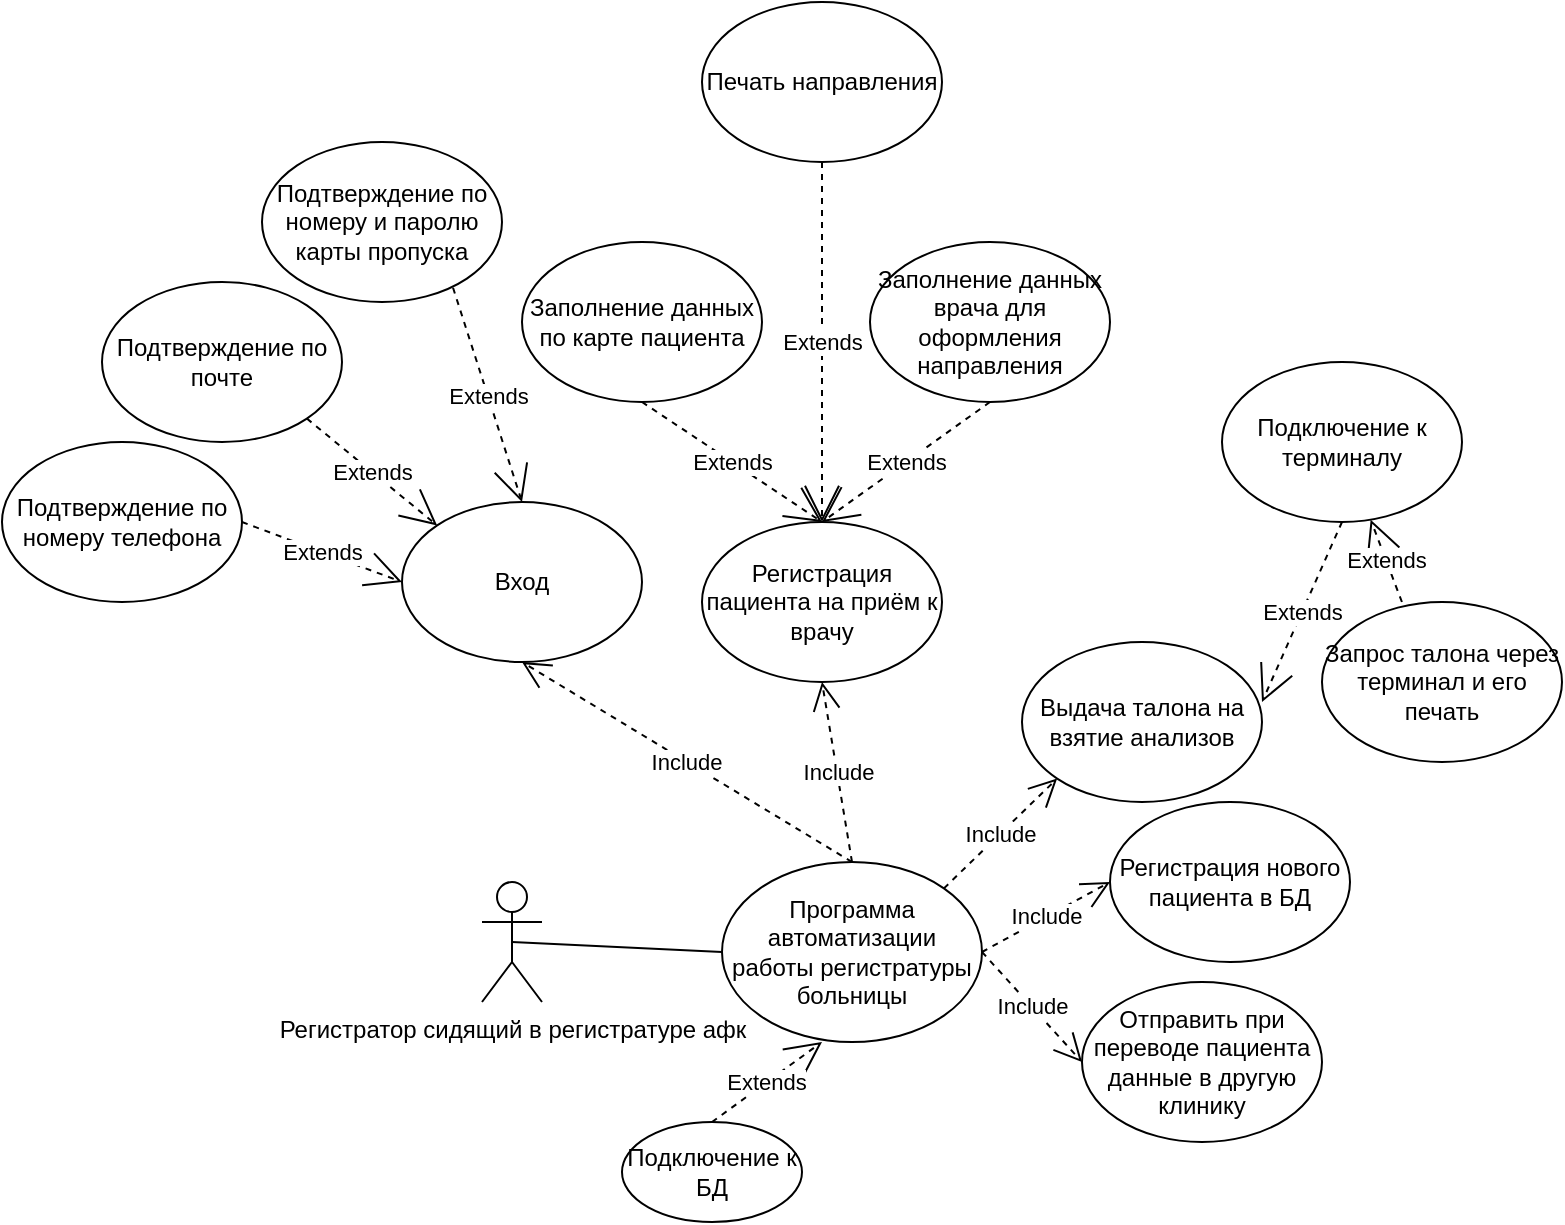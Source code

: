 <mxfile version="14.7.8" type="github" pages="4">
  <diagram id="7PRStfoKHMYqZS4BXg-o" name="Page-1">
    <mxGraphModel dx="1865" dy="1754" grid="1" gridSize="10" guides="1" tooltips="1" connect="1" arrows="1" fold="1" page="1" pageScale="1" pageWidth="827" pageHeight="1169" math="0" shadow="0">
      <root>
        <mxCell id="0" />
        <mxCell id="1" parent="0" />
        <mxCell id="AwdpcZapUi808MqYRnDw-2" value="Регистратор сидящий в регистратуре афк&lt;br&gt;" style="shape=umlActor;verticalLabelPosition=bottom;verticalAlign=top;html=1;outlineConnect=0;" vertex="1" parent="1">
          <mxGeometry x="100" y="300" width="30" height="60" as="geometry" />
        </mxCell>
        <mxCell id="AwdpcZapUi808MqYRnDw-3" value="Программа автоматизации работы регистратуры больницы" style="ellipse;whiteSpace=wrap;html=1;" vertex="1" parent="1">
          <mxGeometry x="220" y="290" width="130" height="90" as="geometry" />
        </mxCell>
        <mxCell id="AwdpcZapUi808MqYRnDw-4" value="" style="endArrow=none;html=1;entryX=0;entryY=0.5;entryDx=0;entryDy=0;exitX=0.5;exitY=0.5;exitDx=0;exitDy=0;exitPerimeter=0;" edge="1" parent="1" source="AwdpcZapUi808MqYRnDw-2" target="AwdpcZapUi808MqYRnDw-3">
          <mxGeometry width="50" height="50" relative="1" as="geometry">
            <mxPoint x="180" y="390" as="sourcePoint" />
            <mxPoint x="230" y="340" as="targetPoint" />
          </mxGeometry>
        </mxCell>
        <mxCell id="AwdpcZapUi808MqYRnDw-5" value="Include" style="endArrow=open;endSize=12;dashed=1;html=1;exitX=0.5;exitY=0;exitDx=0;exitDy=0;entryX=0.5;entryY=1;entryDx=0;entryDy=0;" edge="1" parent="1" target="AwdpcZapUi808MqYRnDw-6" source="AwdpcZapUi808MqYRnDw-3">
          <mxGeometry width="160" relative="1" as="geometry">
            <mxPoint x="300" y="290" as="sourcePoint" />
            <mxPoint x="200" y="200" as="targetPoint" />
          </mxGeometry>
        </mxCell>
        <mxCell id="AwdpcZapUi808MqYRnDw-6" value="Вход" style="ellipse;whiteSpace=wrap;html=1;" vertex="1" parent="1">
          <mxGeometry x="60" y="110" width="120" height="80" as="geometry" />
        </mxCell>
        <mxCell id="AwdpcZapUi808MqYRnDw-7" value="Подтверждение по номеру и паролю карты пропуска" style="ellipse;whiteSpace=wrap;html=1;" vertex="1" parent="1">
          <mxGeometry x="-10" y="-70" width="120" height="80" as="geometry" />
        </mxCell>
        <mxCell id="AwdpcZapUi808MqYRnDw-8" value="Extends" style="endArrow=open;endSize=16;endFill=0;html=1;entryX=0.5;entryY=0;entryDx=0;entryDy=0;exitX=0.796;exitY=0.911;exitDx=0;exitDy=0;exitPerimeter=0;dashed=1;" edge="1" parent="1" source="AwdpcZapUi808MqYRnDw-7">
          <mxGeometry width="160" relative="1" as="geometry">
            <mxPoint x="-18" y="28" as="sourcePoint" />
            <mxPoint x="120" y="110" as="targetPoint" />
          </mxGeometry>
        </mxCell>
        <mxCell id="AwdpcZapUi808MqYRnDw-9" value="Include" style="endArrow=open;endSize=12;dashed=1;html=1;exitX=0.5;exitY=0;exitDx=0;exitDy=0;entryX=0.5;entryY=1;entryDx=0;entryDy=0;" edge="1" parent="1" source="AwdpcZapUi808MqYRnDw-3" target="AwdpcZapUi808MqYRnDw-10">
          <mxGeometry width="160" relative="1" as="geometry">
            <mxPoint x="290" y="300" as="sourcePoint" />
            <mxPoint x="290" y="120" as="targetPoint" />
          </mxGeometry>
        </mxCell>
        <mxCell id="AwdpcZapUi808MqYRnDw-10" value="Регистрация пациента на приём к врачу" style="ellipse;whiteSpace=wrap;html=1;" vertex="1" parent="1">
          <mxGeometry x="210" y="120" width="120" height="80" as="geometry" />
        </mxCell>
        <mxCell id="AwdpcZapUi808MqYRnDw-11" value="Подключение к БД" style="ellipse;whiteSpace=wrap;html=1;" vertex="1" parent="1">
          <mxGeometry x="170" y="420" width="90" height="50" as="geometry" />
        </mxCell>
        <mxCell id="AwdpcZapUi808MqYRnDw-12" value="Extends" style="endArrow=open;endSize=16;endFill=0;html=1;exitX=0.5;exitY=0;exitDx=0;exitDy=0;dashed=1;entryX=0.5;entryY=1;entryDx=0;entryDy=0;" edge="1" parent="1" source="AwdpcZapUi808MqYRnDw-11">
          <mxGeometry width="160" relative="1" as="geometry">
            <mxPoint x="185.52" y="-117.12" as="sourcePoint" />
            <mxPoint x="270" y="380" as="targetPoint" />
          </mxGeometry>
        </mxCell>
        <mxCell id="AwdpcZapUi808MqYRnDw-15" value="Заполнение данных по карте пациента" style="ellipse;whiteSpace=wrap;html=1;" vertex="1" parent="1">
          <mxGeometry x="120" y="-20" width="120" height="80" as="geometry" />
        </mxCell>
        <mxCell id="AwdpcZapUi808MqYRnDw-16" value="Extends" style="endArrow=open;endSize=16;endFill=0;html=1;entryX=0.5;entryY=0;entryDx=0;entryDy=0;exitX=0.5;exitY=1;exitDx=0;exitDy=0;dashed=1;" edge="1" parent="1" source="AwdpcZapUi808MqYRnDw-15" target="AwdpcZapUi808MqYRnDw-10">
          <mxGeometry width="160" relative="1" as="geometry">
            <mxPoint x="95.52" y="12.88" as="sourcePoint" />
            <mxPoint x="130" y="120" as="targetPoint" />
          </mxGeometry>
        </mxCell>
        <mxCell id="AwdpcZapUi808MqYRnDw-17" value="Заполнение данных врача для оформления направления" style="ellipse;whiteSpace=wrap;html=1;" vertex="1" parent="1">
          <mxGeometry x="294" y="-20" width="120" height="80" as="geometry" />
        </mxCell>
        <mxCell id="AwdpcZapUi808MqYRnDw-18" value="Extends" style="endArrow=open;endSize=16;endFill=0;html=1;entryX=0.5;entryY=0;entryDx=0;entryDy=0;exitX=0.5;exitY=1;exitDx=0;exitDy=0;dashed=1;" edge="1" parent="1" source="AwdpcZapUi808MqYRnDw-17" target="AwdpcZapUi808MqYRnDw-10">
          <mxGeometry width="160" relative="1" as="geometry">
            <mxPoint x="190" y="70" as="sourcePoint" />
            <mxPoint x="280" y="130" as="targetPoint" />
          </mxGeometry>
        </mxCell>
        <mxCell id="AwdpcZapUi808MqYRnDw-19" value="Печать направления" style="ellipse;whiteSpace=wrap;html=1;" vertex="1" parent="1">
          <mxGeometry x="210" y="-140" width="120" height="80" as="geometry" />
        </mxCell>
        <mxCell id="AwdpcZapUi808MqYRnDw-20" value="Extends" style="endArrow=open;endSize=16;endFill=0;html=1;exitX=0.5;exitY=1;exitDx=0;exitDy=0;dashed=1;" edge="1" parent="1" source="AwdpcZapUi808MqYRnDw-19">
          <mxGeometry width="160" relative="1" as="geometry">
            <mxPoint x="190" y="70" as="sourcePoint" />
            <mxPoint x="270" y="120" as="targetPoint" />
          </mxGeometry>
        </mxCell>
        <mxCell id="IZnVJReFb6FwB4K-2uF8-1" value="Выдача талона на взятие анализов" style="ellipse;whiteSpace=wrap;html=1;" vertex="1" parent="1">
          <mxGeometry x="370" y="180" width="120" height="80" as="geometry" />
        </mxCell>
        <mxCell id="IZnVJReFb6FwB4K-2uF8-2" value="Include" style="endArrow=open;endSize=12;dashed=1;html=1;exitX=1;exitY=0;exitDx=0;exitDy=0;entryX=0;entryY=1;entryDx=0;entryDy=0;" edge="1" parent="1" source="AwdpcZapUi808MqYRnDw-3" target="IZnVJReFb6FwB4K-2uF8-1">
          <mxGeometry width="160" relative="1" as="geometry">
            <mxPoint x="295" y="300" as="sourcePoint" />
            <mxPoint x="280" y="210" as="targetPoint" />
          </mxGeometry>
        </mxCell>
        <mxCell id="IZnVJReFb6FwB4K-2uF8-3" value="Подключение к терминалу" style="ellipse;whiteSpace=wrap;html=1;" vertex="1" parent="1">
          <mxGeometry x="470" y="40" width="120" height="80" as="geometry" />
        </mxCell>
        <mxCell id="IZnVJReFb6FwB4K-2uF8-4" value="Extends" style="endArrow=open;endSize=16;endFill=0;html=1;entryX=0.5;entryY=0;entryDx=0;entryDy=0;exitX=0.5;exitY=1;exitDx=0;exitDy=0;dashed=1;" edge="1" parent="1" source="IZnVJReFb6FwB4K-2uF8-3">
          <mxGeometry width="160" relative="1" as="geometry">
            <mxPoint x="410" y="160" as="sourcePoint" />
            <mxPoint x="490" y="210" as="targetPoint" />
          </mxGeometry>
        </mxCell>
        <mxCell id="IZnVJReFb6FwB4K-2uF8-5" value="Запрос талона через терминал и его печать" style="ellipse;whiteSpace=wrap;html=1;" vertex="1" parent="1">
          <mxGeometry x="520" y="160" width="120" height="80" as="geometry" />
        </mxCell>
        <mxCell id="IZnVJReFb6FwB4K-2uF8-7" value="Extends" style="endArrow=open;endSize=16;endFill=0;html=1;exitX=0.333;exitY=0;exitDx=0;exitDy=0;dashed=1;exitPerimeter=0;" edge="1" parent="1" source="IZnVJReFb6FwB4K-2uF8-5" target="IZnVJReFb6FwB4K-2uF8-3">
          <mxGeometry width="160" relative="1" as="geometry">
            <mxPoint x="550" y="120" as="sourcePoint" />
            <mxPoint x="440" y="130" as="targetPoint" />
          </mxGeometry>
        </mxCell>
        <mxCell id="tbmHXDbxvcMJxIwS9Pfz-1" value="Регистрация нового пациента в БД" style="ellipse;whiteSpace=wrap;html=1;" vertex="1" parent="1">
          <mxGeometry x="414" y="260" width="120" height="80" as="geometry" />
        </mxCell>
        <mxCell id="tbmHXDbxvcMJxIwS9Pfz-3" value="Include" style="endArrow=open;endSize=12;dashed=1;html=1;exitX=1;exitY=0.5;exitDx=0;exitDy=0;entryX=0;entryY=0.5;entryDx=0;entryDy=0;" edge="1" parent="1" source="AwdpcZapUi808MqYRnDw-3" target="tbmHXDbxvcMJxIwS9Pfz-1">
          <mxGeometry width="160" relative="1" as="geometry">
            <mxPoint x="340.962" y="313.18" as="sourcePoint" />
            <mxPoint x="397.574" y="258.284" as="targetPoint" />
          </mxGeometry>
        </mxCell>
        <mxCell id="tbmHXDbxvcMJxIwS9Pfz-4" value="Include" style="endArrow=open;endSize=12;dashed=1;html=1;exitX=1;exitY=0.5;exitDx=0;exitDy=0;" edge="1" parent="1" source="AwdpcZapUi808MqYRnDw-3">
          <mxGeometry width="160" relative="1" as="geometry">
            <mxPoint x="360" y="345" as="sourcePoint" />
            <mxPoint x="400" y="390" as="targetPoint" />
          </mxGeometry>
        </mxCell>
        <mxCell id="tbmHXDbxvcMJxIwS9Pfz-5" value="Отправить при переводе пациента данные в другую клинику" style="ellipse;whiteSpace=wrap;html=1;" vertex="1" parent="1">
          <mxGeometry x="400" y="350" width="120" height="80" as="geometry" />
        </mxCell>
        <mxCell id="bHFqbNAJCo60OyVUfInP-1" value="Подтверждение по почте" style="ellipse;whiteSpace=wrap;html=1;" vertex="1" parent="1">
          <mxGeometry x="-90" width="120" height="80" as="geometry" />
        </mxCell>
        <mxCell id="bHFqbNAJCo60OyVUfInP-2" value="Extends" style="endArrow=open;endSize=16;endFill=0;html=1;entryX=0;entryY=0;entryDx=0;entryDy=0;exitX=1;exitY=1;exitDx=0;exitDy=0;dashed=1;" edge="1" parent="1" source="bHFqbNAJCo60OyVUfInP-1" target="AwdpcZapUi808MqYRnDw-6">
          <mxGeometry width="160" relative="1" as="geometry">
            <mxPoint x="95.52" y="12.88" as="sourcePoint" />
            <mxPoint x="130" y="120" as="targetPoint" />
          </mxGeometry>
        </mxCell>
        <mxCell id="bHFqbNAJCo60OyVUfInP-3" value="Подтверждение по номеру телефона" style="ellipse;whiteSpace=wrap;html=1;" vertex="1" parent="1">
          <mxGeometry x="-140" y="80" width="120" height="80" as="geometry" />
        </mxCell>
        <mxCell id="bHFqbNAJCo60OyVUfInP-4" value="Extends" style="endArrow=open;endSize=16;endFill=0;html=1;entryX=0;entryY=0.5;entryDx=0;entryDy=0;exitX=1;exitY=0.5;exitDx=0;exitDy=0;dashed=1;" edge="1" parent="1" source="bHFqbNAJCo60OyVUfInP-3" target="AwdpcZapUi808MqYRnDw-6">
          <mxGeometry width="160" relative="1" as="geometry">
            <mxPoint x="22.426" y="78.284" as="sourcePoint" />
            <mxPoint x="87.574" y="131.716" as="targetPoint" />
          </mxGeometry>
        </mxCell>
      </root>
    </mxGraphModel>
  </diagram>
  <diagram id="JuGWuGwmp94plY-IlGr5" name="Page-2">
    <mxGraphModel dx="5114" dy="1950" grid="1" gridSize="10" guides="1" tooltips="1" connect="1" arrows="1" fold="1" page="1" pageScale="1" pageWidth="827" pageHeight="1169" math="0" shadow="0">
      <root>
        <mxCell id="XdsVn_3tybLZgV9FLbHw-0" />
        <mxCell id="XdsVn_3tybLZgV9FLbHw-1" parent="XdsVn_3tybLZgV9FLbHw-0" />
        <mxCell id="XdsVn_3tybLZgV9FLbHw-2" value="UserOptController" style="swimlane;fontStyle=1;align=center;verticalAlign=top;childLayout=stackLayout;horizontal=1;startSize=26;horizontalStack=0;resizeParent=1;resizeParentMax=0;resizeLast=0;collapsible=1;marginBottom=0;fontColor=none;" vertex="1" parent="XdsVn_3tybLZgV9FLbHw-1">
          <mxGeometry x="194" y="771" width="220" height="120" as="geometry" />
        </mxCell>
        <mxCell id="XdsVn_3tybLZgV9FLbHw-3" value="- db: ApplicationDbContext" style="text;strokeColor=none;fillColor=none;align=left;verticalAlign=top;spacingLeft=4;spacingRight=4;overflow=hidden;rotatable=0;points=[[0,0.5],[1,0.5]];portConstraint=eastwest;" vertex="1" parent="XdsVn_3tybLZgV9FLbHw-2">
          <mxGeometry y="26" width="220" height="34" as="geometry" />
        </mxCell>
        <mxCell id="XdsVn_3tybLZgV9FLbHw-4" value="" style="line;strokeWidth=1;fillColor=none;align=left;verticalAlign=middle;spacingTop=-1;spacingLeft=3;spacingRight=3;rotatable=0;labelPosition=right;points=[];portConstraint=eastwest;" vertex="1" parent="XdsVn_3tybLZgV9FLbHw-2">
          <mxGeometry y="60" width="220" height="10" as="geometry" />
        </mxCell>
        <mxCell id="XdsVn_3tybLZgV9FLbHw-5" value="+ LoginUser() :Task&lt;br&gt;+ RegisterPatientToDoc(): Task&lt;br&gt;+ AddPatientToDb() : Task" style="text;html=1;align=left;verticalAlign=middle;resizable=0;points=[];autosize=1;strokeColor=none;" vertex="1" parent="XdsVn_3tybLZgV9FLbHw-2">
          <mxGeometry y="70" width="220" height="50" as="geometry" />
        </mxCell>
        <mxCell id="QkFSYOFrqRxQQUCtCvnv-0" value="StartupApp" style="swimlane;fontStyle=1;align=center;verticalAlign=top;childLayout=stackLayout;horizontal=1;startSize=26;horizontalStack=0;resizeParent=1;resizeParentMax=0;resizeLast=0;collapsible=1;marginBottom=0;fontColor=none;" vertex="1" parent="XdsVn_3tybLZgV9FLbHw-1">
          <mxGeometry x="-650" y="563" width="220" height="100" as="geometry" />
        </mxCell>
        <mxCell id="QkFSYOFrqRxQQUCtCvnv-1" value="- db: ApplicationDbContext" style="text;strokeColor=none;fillColor=none;align=left;verticalAlign=top;spacingLeft=4;spacingRight=4;overflow=hidden;rotatable=0;points=[[0,0.5],[1,0.5]];portConstraint=eastwest;" vertex="1" parent="QkFSYOFrqRxQQUCtCvnv-0">
          <mxGeometry y="26" width="220" height="34" as="geometry" />
        </mxCell>
        <mxCell id="QkFSYOFrqRxQQUCtCvnv-2" value="" style="line;strokeWidth=1;fillColor=none;align=left;verticalAlign=middle;spacingTop=-1;spacingLeft=3;spacingRight=3;rotatable=0;labelPosition=right;points=[];portConstraint=eastwest;" vertex="1" parent="QkFSYOFrqRxQQUCtCvnv-0">
          <mxGeometry y="60" width="220" height="10" as="geometry" />
        </mxCell>
        <mxCell id="QkFSYOFrqRxQQUCtCvnv-3" value="+ InitializeDbFromConfig(byte[]): Task&lt;br&gt;+ ConnectToTerminal(string): Task" style="text;html=1;align=left;verticalAlign=middle;resizable=0;points=[];autosize=1;strokeColor=none;" vertex="1" parent="QkFSYOFrqRxQQUCtCvnv-0">
          <mxGeometry y="70" width="220" height="30" as="geometry" />
        </mxCell>
        <mxCell id="89XZ-qzEVwmLOke8Sh1l-0" value="ApplicationDbContext" style="swimlane;fontStyle=1;align=center;verticalAlign=top;childLayout=stackLayout;horizontal=1;startSize=26;horizontalStack=0;resizeParent=1;resizeParentMax=0;resizeLast=0;collapsible=1;marginBottom=0;fontColor=none;" vertex="1" parent="XdsVn_3tybLZgV9FLbHw-1">
          <mxGeometry x="270" y="450" width="220" height="180" as="geometry" />
        </mxCell>
        <mxCell id="89XZ-qzEVwmLOke8Sh1l-1" value="+ Patinents: DbSet&lt;Patient&gt;&#xa;+ Terminals: DbSet&lt;Terminal&gt;&#xa;+ Doctors: DbSet&lt;Doctors&gt;&#xa;+ Analizes: DbSet&lt;Analizes&gt;" style="text;strokeColor=none;fillColor=none;align=left;verticalAlign=top;spacingLeft=4;spacingRight=4;overflow=hidden;rotatable=0;points=[[0,0.5],[1,0.5]];portConstraint=eastwest;" vertex="1" parent="89XZ-qzEVwmLOke8Sh1l-0">
          <mxGeometry y="26" width="220" height="74" as="geometry" />
        </mxCell>
        <mxCell id="89XZ-qzEVwmLOke8Sh1l-2" value="" style="line;strokeWidth=1;fillColor=none;align=left;verticalAlign=middle;spacingTop=-1;spacingLeft=3;spacingRight=3;rotatable=0;labelPosition=right;points=[];portConstraint=eastwest;" vertex="1" parent="89XZ-qzEVwmLOke8Sh1l-0">
          <mxGeometry y="100" width="220" height="30" as="geometry" />
        </mxCell>
        <mxCell id="89XZ-qzEVwmLOke8Sh1l-3" value="+ LoginUser() :Task&lt;br&gt;+ RegisterPatientToDoc(): Task&lt;br&gt;+ AddPatientToDb() : Task" style="text;html=1;align=left;verticalAlign=middle;resizable=0;points=[];autosize=1;strokeColor=none;" vertex="1" parent="89XZ-qzEVwmLOke8Sh1l-0">
          <mxGeometry y="130" width="220" height="50" as="geometry" />
        </mxCell>
        <mxCell id="89XZ-qzEVwmLOke8Sh1l-4" value="" style="endArrow=diamondThin;endFill=0;endSize=24;html=1;exitX=0.538;exitY=0.998;exitDx=0;exitDy=0;entryX=0.467;entryY=0.012;entryDx=0;entryDy=0;entryPerimeter=0;exitPerimeter=0;" edge="1" parent="XdsVn_3tybLZgV9FLbHw-1" source="89XZ-qzEVwmLOke8Sh1l-3" target="XdsVn_3tybLZgV9FLbHw-2">
          <mxGeometry width="160" relative="1" as="geometry">
            <mxPoint x="817.2" y="910" as="sourcePoint" />
            <mxPoint x="420.002" y="490" as="targetPoint" />
          </mxGeometry>
        </mxCell>
        <mxCell id="89XZ-qzEVwmLOke8Sh1l-5" value="Patient" style="swimlane;fontStyle=1;align=center;verticalAlign=top;childLayout=stackLayout;horizontal=1;startSize=26;horizontalStack=0;resizeParent=1;resizeParentMax=0;resizeLast=0;collapsible=1;marginBottom=0;fontColor=none;" vertex="1" parent="XdsVn_3tybLZgV9FLbHw-1">
          <mxGeometry x="90" y="240" width="220" height="130" as="geometry" />
        </mxCell>
        <mxCell id="89XZ-qzEVwmLOke8Sh1l-6" value="+ fio:string&#xa;+ cardNum: int&#xa;" style="text;strokeColor=none;fillColor=none;align=left;verticalAlign=top;spacingLeft=4;spacingRight=4;overflow=hidden;rotatable=0;points=[[0,0.5],[1,0.5]];portConstraint=eastwest;" vertex="1" parent="89XZ-qzEVwmLOke8Sh1l-5">
          <mxGeometry y="26" width="220" height="74" as="geometry" />
        </mxCell>
        <mxCell id="89XZ-qzEVwmLOke8Sh1l-7" value="" style="line;strokeWidth=1;fillColor=none;align=left;verticalAlign=middle;spacingTop=-1;spacingLeft=3;spacingRight=3;rotatable=0;labelPosition=right;points=[];portConstraint=eastwest;" vertex="1" parent="89XZ-qzEVwmLOke8Sh1l-5">
          <mxGeometry y="100" width="220" height="30" as="geometry" />
        </mxCell>
        <mxCell id="89XZ-qzEVwmLOke8Sh1l-9" value="Doctor" style="swimlane;fontStyle=1;align=center;verticalAlign=top;childLayout=stackLayout;horizontal=1;startSize=26;horizontalStack=0;resizeParent=1;resizeParentMax=0;resizeLast=0;collapsible=1;marginBottom=0;fontColor=none;" vertex="1" parent="XdsVn_3tybLZgV9FLbHw-1">
          <mxGeometry x="330" y="240" width="220" height="130" as="geometry" />
        </mxCell>
        <mxCell id="89XZ-qzEVwmLOke8Sh1l-10" value="+ fio: string&#xa;+ passport: string&#xa;+ special: string&#xa;+ cabNum: string&#xa;+ workDates: string" style="text;strokeColor=none;fillColor=none;align=left;verticalAlign=top;spacingLeft=4;spacingRight=4;overflow=hidden;rotatable=0;points=[[0,0.5],[1,0.5]];portConstraint=eastwest;" vertex="1" parent="89XZ-qzEVwmLOke8Sh1l-9">
          <mxGeometry y="26" width="220" height="74" as="geometry" />
        </mxCell>
        <mxCell id="89XZ-qzEVwmLOke8Sh1l-11" value="" style="line;strokeWidth=1;fillColor=none;align=left;verticalAlign=middle;spacingTop=-1;spacingLeft=3;spacingRight=3;rotatable=0;labelPosition=right;points=[];portConstraint=eastwest;" vertex="1" parent="89XZ-qzEVwmLOke8Sh1l-9">
          <mxGeometry y="100" width="220" height="30" as="geometry" />
        </mxCell>
        <mxCell id="89XZ-qzEVwmLOke8Sh1l-12" value="Terminal" style="swimlane;fontStyle=1;align=center;verticalAlign=top;childLayout=stackLayout;horizontal=1;startSize=26;horizontalStack=0;resizeParent=1;resizeParentMax=0;resizeLast=0;collapsible=1;marginBottom=0;fontColor=none;" vertex="1" parent="XdsVn_3tybLZgV9FLbHw-1">
          <mxGeometry x="570" y="240" width="220" height="130" as="geometry" />
        </mxCell>
        <mxCell id="89XZ-qzEVwmLOke8Sh1l-13" value="+ Id: string&#xa;+ connectionString: string&#xa;+ acceptCode:string" style="text;strokeColor=none;fillColor=none;align=left;verticalAlign=top;spacingLeft=4;spacingRight=4;overflow=hidden;rotatable=0;points=[[0,0.5],[1,0.5]];portConstraint=eastwest;" vertex="1" parent="89XZ-qzEVwmLOke8Sh1l-12">
          <mxGeometry y="26" width="220" height="74" as="geometry" />
        </mxCell>
        <mxCell id="89XZ-qzEVwmLOke8Sh1l-14" value="" style="line;strokeWidth=1;fillColor=none;align=left;verticalAlign=middle;spacingTop=-1;spacingLeft=3;spacingRight=3;rotatable=0;labelPosition=right;points=[];portConstraint=eastwest;" vertex="1" parent="89XZ-qzEVwmLOke8Sh1l-12">
          <mxGeometry y="100" width="220" height="30" as="geometry" />
        </mxCell>
        <mxCell id="89XZ-qzEVwmLOke8Sh1l-15" value="Terminal" style="swimlane;fontStyle=1;align=center;verticalAlign=top;childLayout=stackLayout;horizontal=1;startSize=26;horizontalStack=0;resizeParent=1;resizeParentMax=0;resizeLast=0;collapsible=1;marginBottom=0;fontColor=none;" vertex="1" parent="XdsVn_3tybLZgV9FLbHw-1">
          <mxGeometry x="650" y="400" width="220" height="130" as="geometry" />
        </mxCell>
        <mxCell id="89XZ-qzEVwmLOke8Sh1l-16" value="+ Name:string&#xa;+ cab:string&#xa;+ Id:string" style="text;strokeColor=none;fillColor=none;align=left;verticalAlign=top;spacingLeft=4;spacingRight=4;overflow=hidden;rotatable=0;points=[[0,0.5],[1,0.5]];portConstraint=eastwest;" vertex="1" parent="89XZ-qzEVwmLOke8Sh1l-15">
          <mxGeometry y="26" width="220" height="74" as="geometry" />
        </mxCell>
        <mxCell id="89XZ-qzEVwmLOke8Sh1l-17" value="" style="line;strokeWidth=1;fillColor=none;align=left;verticalAlign=middle;spacingTop=-1;spacingLeft=3;spacingRight=3;rotatable=0;labelPosition=right;points=[];portConstraint=eastwest;" vertex="1" parent="89XZ-qzEVwmLOke8Sh1l-15">
          <mxGeometry y="100" width="220" height="30" as="geometry" />
        </mxCell>
        <mxCell id="89XZ-qzEVwmLOke8Sh1l-21" value="" style="endArrow=diamondThin;endFill=1;endSize=24;html=1;strokeColor=#000000;fontColor=none;exitX=0.5;exitY=1;exitDx=0;exitDy=0;entryX=0.5;entryY=0;entryDx=0;entryDy=0;" edge="1" parent="XdsVn_3tybLZgV9FLbHw-1" source="89XZ-qzEVwmLOke8Sh1l-5" target="89XZ-qzEVwmLOke8Sh1l-0">
          <mxGeometry width="160" relative="1" as="geometry">
            <mxPoint x="-350.0" y="538" as="sourcePoint" />
            <mxPoint x="-90.0" y="693.0" as="targetPoint" />
          </mxGeometry>
        </mxCell>
        <mxCell id="89XZ-qzEVwmLOke8Sh1l-22" value="" style="endArrow=diamondThin;endFill=1;endSize=24;html=1;strokeColor=#000000;fontColor=none;entryX=0.5;entryY=0;entryDx=0;entryDy=0;" edge="1" parent="XdsVn_3tybLZgV9FLbHw-1" source="89XZ-qzEVwmLOke8Sh1l-11" target="89XZ-qzEVwmLOke8Sh1l-0">
          <mxGeometry width="160" relative="1" as="geometry">
            <mxPoint x="210" y="380" as="sourcePoint" />
            <mxPoint x="390" y="460" as="targetPoint" />
          </mxGeometry>
        </mxCell>
        <mxCell id="89XZ-qzEVwmLOke8Sh1l-23" value="" style="endArrow=diamondThin;endFill=1;endSize=24;html=1;strokeColor=#000000;fontColor=none;" edge="1" parent="XdsVn_3tybLZgV9FLbHw-1" target="89XZ-qzEVwmLOke8Sh1l-0">
          <mxGeometry width="160" relative="1" as="geometry">
            <mxPoint x="630.346" y="370" as="sourcePoint" />
            <mxPoint x="390" y="460" as="targetPoint" />
          </mxGeometry>
        </mxCell>
        <mxCell id="89XZ-qzEVwmLOke8Sh1l-24" value="" style="endArrow=diamondThin;endFill=1;endSize=24;html=1;strokeColor=#000000;fontColor=none;entryX=1;entryY=0.5;entryDx=0;entryDy=0;" edge="1" parent="XdsVn_3tybLZgV9FLbHw-1" source="89XZ-qzEVwmLOke8Sh1l-16" target="89XZ-qzEVwmLOke8Sh1l-1">
          <mxGeometry width="160" relative="1" as="geometry">
            <mxPoint x="640.346" y="380" as="sourcePoint" />
            <mxPoint x="500" y="475.303" as="targetPoint" />
          </mxGeometry>
        </mxCell>
        <mxCell id="5ZjRCp5PTwXx8roF07WD-0" value="DbContext" style="swimlane;fontStyle=1;align=center;verticalAlign=top;childLayout=stackLayout;horizontal=1;startSize=26;horizontalStack=0;resizeParent=1;resizeParentMax=0;resizeLast=0;collapsible=1;marginBottom=0;fontColor=none;" vertex="1" parent="XdsVn_3tybLZgV9FLbHw-1">
          <mxGeometry x="-360" y="267" width="410" height="396" as="geometry" />
        </mxCell>
        <mxCell id="5ZjRCp5PTwXx8roF07WD-1" value="+  Database: Database&#xa;+ ChangeTracker: DbChangeTracker&#xa;+ Configuration: DbContextConfiguration&#xa;" style="text;strokeColor=none;fillColor=none;align=left;verticalAlign=top;spacingLeft=4;spacingRight=4;overflow=hidden;rotatable=0;points=[[0,0.5],[1,0.5]];portConstraint=eastwest;" vertex="1" parent="5ZjRCp5PTwXx8roF07WD-0">
          <mxGeometry y="26" width="410" height="84" as="geometry" />
        </mxCell>
        <mxCell id="5ZjRCp5PTwXx8roF07WD-2" value="" style="line;strokeWidth=1;fillColor=none;align=left;verticalAlign=middle;spacingTop=-1;spacingLeft=3;spacingRight=3;rotatable=0;labelPosition=right;points=[];portConstraint=eastwest;" vertex="1" parent="5ZjRCp5PTwXx8roF07WD-0">
          <mxGeometry y="110" width="410" height="44" as="geometry" />
        </mxCell>
        <mxCell id="5ZjRCp5PTwXx8roF07WD-3" value="+ DbContext()&#xa;+ Dispose()&#xa;+ Entry(object): DbEntityEntry&#xa;+ Equals(object): bool&#xa;+ GetHashCode(): int&#xa;+ GetType(): Type&#xa;+ GetValidationErrors(): IEnumerable&lt;DbEntityValidationResult&gt;&#xa;+ SaveChanges(): int&#xa;+ SaveChangesAsync(): Task&lt;int&gt;&#xa;+ Set(Type): DbSet&#xa;+ ToString(): string&#xa;#Dispose(bool)&#xa;#OnModelCreating(DbModelBuilder)&#xa;#ShouldValidateEntity(DbEntityEntry): bool&#xa;#ValidateEntity(DbEntityEntry,IDictionary&lt;object, object&gt;): DbEntityValidationResult" style="text;strokeColor=none;fillColor=none;align=left;verticalAlign=top;spacingLeft=4;spacingRight=4;overflow=hidden;rotatable=0;points=[[0,0.5],[1,0.5]];portConstraint=eastwest;" vertex="1" parent="5ZjRCp5PTwXx8roF07WD-0">
          <mxGeometry y="154" width="410" height="242" as="geometry" />
        </mxCell>
        <mxCell id="5ZjRCp5PTwXx8roF07WD-5" value="AccountController" style="swimlane;fontStyle=1;align=center;verticalAlign=top;childLayout=stackLayout;horizontal=1;startSize=26;horizontalStack=0;resizeParent=1;resizeParentMax=0;resizeLast=0;collapsible=1;marginBottom=0;" vertex="1" parent="XdsVn_3tybLZgV9FLbHw-1">
          <mxGeometry x="-550" y="790" width="560" height="400" as="geometry" />
        </mxCell>
        <mxCell id="5ZjRCp5PTwXx8roF07WD-6" value="- _signInManager: ApplicationSignInManager&#xa;- _userManager: ApplicationUserManager&#xa;+ SignInManager: ApplicationSignInManager&#xa;+ UserManager: ApplicationUserManager" style="text;strokeColor=none;fillColor=none;align=left;verticalAlign=top;spacingLeft=4;spacingRight=4;overflow=hidden;rotatable=0;points=[[0,0.5],[1,0.5]];portConstraint=eastwest;" vertex="1" parent="5ZjRCp5PTwXx8roF07WD-5">
          <mxGeometry y="26" width="560" height="64" as="geometry" />
        </mxCell>
        <mxCell id="5ZjRCp5PTwXx8roF07WD-7" value="" style="line;strokeWidth=1;fillColor=none;align=left;verticalAlign=middle;spacingTop=-1;spacingLeft=3;spacingRight=3;rotatable=0;labelPosition=right;points=[];portConstraint=eastwest;" vertex="1" parent="5ZjRCp5PTwXx8roF07WD-5">
          <mxGeometry y="90" width="560" height="8" as="geometry" />
        </mxCell>
        <mxCell id="5ZjRCp5PTwXx8roF07WD-8" value="+ AccountController()&#xa;+ AccountController(ApplicationUserManager, ApplicationSignInManager)&#xa;+ Login(): ActionResult&#xa;+  Login(LoginViewModel, string): Task&lt;ActionResult&gt;&#xa;+ VerifyCode(string,string,bool): Task&lt;ActionResult&gt;&#xa;+ Register(): ActionResult&#xa;+ Register(RegisterViewModel): Task&lt;ActionResult&gt;&#xa;+ ConfirmEmail(string,string): Task&lt;ActionResult&gt;&#xa;+ ForgotPassword(): ActionResult&#xa;+ ForgotPassword(ForgotPasswordViewModel): Task&lt;ActionResult&gt;&#xa;+ ForgotPasswordConfirmation(): ActionResult&#xa;+ ResetPassword(ResetPasswordViewModel): Task&lt;ActionResult&gt;&#xa;+ ResetPassword(): ActionResult&#xa;+ ExternalLogin(string, string): ActionResult&#xa;+ SendCode(string, bool): Task&lt;ActionResult&gt;&#xa;+ SendCode(SendCodeViewModel): Task&lt;ActionResult&gt;&#xa;+ ExternalLoginCallback(string): Task&lt;ActionResult&gt;&#xa;+ ExternalLoginConfirmation(ExternalLoginConfirmationViewModel, string): Task&lt;ActionResult&gt;&#xa;+ LogOff(): ActionResult&#xa;+ ExternalLoginFailure(): ActionResult&#xa;# Dispose(bool)" style="text;strokeColor=none;fillColor=none;align=left;verticalAlign=top;spacingLeft=4;spacingRight=4;overflow=hidden;rotatable=0;points=[[0,0.5],[1,0.5]];portConstraint=eastwest;" vertex="1" parent="5ZjRCp5PTwXx8roF07WD-5">
          <mxGeometry y="98" width="560" height="302" as="geometry" />
        </mxCell>
        <mxCell id="5ZjRCp5PTwXx8roF07WD-9" value="ExternalLoginConfirmationViewModel" style="swimlane;fontStyle=1;align=center;verticalAlign=top;childLayout=stackLayout;horizontal=1;startSize=26;horizontalStack=0;resizeParent=1;resizeParentMax=0;resizeLast=0;collapsible=1;marginBottom=0;" vertex="1" parent="XdsVn_3tybLZgV9FLbHw-1">
          <mxGeometry x="-1260" y="1040" width="310" height="60" as="geometry" />
        </mxCell>
        <mxCell id="5ZjRCp5PTwXx8roF07WD-10" value="+ Email: string" style="text;strokeColor=none;fillColor=none;align=left;verticalAlign=top;spacingLeft=4;spacingRight=4;overflow=hidden;rotatable=0;points=[[0,0.5],[1,0.5]];portConstraint=eastwest;" vertex="1" parent="5ZjRCp5PTwXx8roF07WD-9">
          <mxGeometry y="26" width="310" height="26" as="geometry" />
        </mxCell>
        <mxCell id="5ZjRCp5PTwXx8roF07WD-11" value="" style="line;strokeWidth=1;fillColor=none;align=left;verticalAlign=middle;spacingTop=-1;spacingLeft=3;spacingRight=3;rotatable=0;labelPosition=right;points=[];portConstraint=eastwest;" vertex="1" parent="5ZjRCp5PTwXx8roF07WD-9">
          <mxGeometry y="52" width="310" height="8" as="geometry" />
        </mxCell>
        <mxCell id="5ZjRCp5PTwXx8roF07WD-12" value="ExternalLoginListViewModel" style="swimlane;fontStyle=1;align=center;verticalAlign=top;childLayout=stackLayout;horizontal=1;startSize=26;horizontalStack=0;resizeParent=1;resizeParentMax=0;resizeLast=0;collapsible=1;marginBottom=0;" vertex="1" parent="XdsVn_3tybLZgV9FLbHw-1">
          <mxGeometry x="-1260" y="1130" width="310" height="60" as="geometry" />
        </mxCell>
        <mxCell id="5ZjRCp5PTwXx8roF07WD-13" value="+ ReturnUrl: string" style="text;strokeColor=none;fillColor=none;align=left;verticalAlign=top;spacingLeft=4;spacingRight=4;overflow=hidden;rotatable=0;points=[[0,0.5],[1,0.5]];portConstraint=eastwest;" vertex="1" parent="5ZjRCp5PTwXx8roF07WD-12">
          <mxGeometry y="26" width="310" height="26" as="geometry" />
        </mxCell>
        <mxCell id="5ZjRCp5PTwXx8roF07WD-14" value="" style="line;strokeWidth=1;fillColor=none;align=left;verticalAlign=middle;spacingTop=-1;spacingLeft=3;spacingRight=3;rotatable=0;labelPosition=right;points=[];portConstraint=eastwest;" vertex="1" parent="5ZjRCp5PTwXx8roF07WD-12">
          <mxGeometry y="52" width="310" height="8" as="geometry" />
        </mxCell>
        <mxCell id="5ZjRCp5PTwXx8roF07WD-15" value="Use" style="endArrow=open;endSize=12;dashed=1;html=1;exitX=1;exitY=0.25;exitDx=0;exitDy=0;entryX=-0.004;entryY=0.319;entryDx=0;entryDy=0;entryPerimeter=0;" edge="1" parent="XdsVn_3tybLZgV9FLbHw-1" source="5ZjRCp5PTwXx8roF07WD-9" target="5ZjRCp5PTwXx8roF07WD-8">
          <mxGeometry x="-0.01" y="-3" width="160" relative="1" as="geometry">
            <mxPoint x="-950" y="1070" as="sourcePoint" />
            <mxPoint x="-550" y="971" as="targetPoint" />
            <Array as="points">
              <mxPoint x="-870" y="1055" />
              <mxPoint x="-870" y="980" />
            </Array>
            <mxPoint as="offset" />
          </mxGeometry>
        </mxCell>
        <mxCell id="5ZjRCp5PTwXx8roF07WD-16" value="Use" style="endArrow=open;endSize=12;dashed=1;html=1;exitX=1;exitY=0.5;exitDx=0;exitDy=0;entryX=0.003;entryY=0.38;entryDx=0;entryDy=0;entryPerimeter=0;" edge="1" parent="XdsVn_3tybLZgV9FLbHw-1" source="5ZjRCp5PTwXx8roF07WD-12" target="5ZjRCp5PTwXx8roF07WD-8">
          <mxGeometry width="160" relative="1" as="geometry">
            <mxPoint x="-950" y="1142.48" as="sourcePoint" />
            <mxPoint x="-550" y="997.526" as="targetPoint" />
            <Array as="points">
              <mxPoint x="-750" y="1160" />
              <mxPoint x="-750" y="1000" />
            </Array>
          </mxGeometry>
        </mxCell>
        <mxCell id="5ZjRCp5PTwXx8roF07WD-17" value="SendCodeViewModel" style="swimlane;fontStyle=1;align=center;verticalAlign=top;childLayout=stackLayout;horizontal=1;startSize=26;horizontalStack=0;resizeParent=1;resizeParentMax=0;resizeLast=0;collapsible=1;marginBottom=0;" vertex="1" parent="XdsVn_3tybLZgV9FLbHw-1">
          <mxGeometry x="-1260" y="902" width="310" height="98" as="geometry" />
        </mxCell>
        <mxCell id="5ZjRCp5PTwXx8roF07WD-18" value="+ SelectedProvider: string&#xa;+ Providers: ICollection&lt;SelectListItem&gt;&#xa;+ ReturnUrl: string&#xa;+ RememberMe: bool" style="text;strokeColor=none;fillColor=none;align=left;verticalAlign=top;spacingLeft=4;spacingRight=4;overflow=hidden;rotatable=0;points=[[0,0.5],[1,0.5]];portConstraint=eastwest;" vertex="1" parent="5ZjRCp5PTwXx8roF07WD-17">
          <mxGeometry y="26" width="310" height="64" as="geometry" />
        </mxCell>
        <mxCell id="5ZjRCp5PTwXx8roF07WD-19" value="" style="line;strokeWidth=1;fillColor=none;align=left;verticalAlign=middle;spacingTop=-1;spacingLeft=3;spacingRight=3;rotatable=0;labelPosition=right;points=[];portConstraint=eastwest;" vertex="1" parent="5ZjRCp5PTwXx8roF07WD-17">
          <mxGeometry y="90" width="310" height="8" as="geometry" />
        </mxCell>
        <mxCell id="5ZjRCp5PTwXx8roF07WD-20" value="VerifyCodeViewModel" style="swimlane;fontStyle=1;align=center;verticalAlign=top;childLayout=stackLayout;horizontal=1;startSize=26;horizontalStack=0;resizeParent=1;resizeParentMax=0;resizeLast=0;collapsible=1;marginBottom=0;" vertex="1" parent="XdsVn_3tybLZgV9FLbHw-1">
          <mxGeometry x="-1260" y="771" width="310" height="118" as="geometry" />
        </mxCell>
        <mxCell id="5ZjRCp5PTwXx8roF07WD-21" value="+ Provider: string&#xa;+ Code: string&#xa;+ ReturnUrl: string&#xa;+ RememberBrowser: bool&#xa;+ RememberMe: bool" style="text;strokeColor=none;fillColor=none;align=left;verticalAlign=top;spacingLeft=4;spacingRight=4;overflow=hidden;rotatable=0;points=[[0,0.5],[1,0.5]];portConstraint=eastwest;" vertex="1" parent="5ZjRCp5PTwXx8roF07WD-20">
          <mxGeometry y="26" width="310" height="84" as="geometry" />
        </mxCell>
        <mxCell id="5ZjRCp5PTwXx8roF07WD-22" value="" style="line;strokeWidth=1;fillColor=none;align=left;verticalAlign=middle;spacingTop=-1;spacingLeft=3;spacingRight=3;rotatable=0;labelPosition=right;points=[];portConstraint=eastwest;" vertex="1" parent="5ZjRCp5PTwXx8roF07WD-20">
          <mxGeometry y="110" width="310" height="8" as="geometry" />
        </mxCell>
        <mxCell id="5ZjRCp5PTwXx8roF07WD-23" value="ForgotViewModel" style="swimlane;fontStyle=1;align=center;verticalAlign=top;childLayout=stackLayout;horizontal=1;startSize=26;horizontalStack=0;resizeParent=1;resizeParentMax=0;resizeLast=0;collapsible=1;marginBottom=0;" vertex="1" parent="XdsVn_3tybLZgV9FLbHw-1">
          <mxGeometry x="-1260" y="700" width="310" height="58" as="geometry" />
        </mxCell>
        <mxCell id="5ZjRCp5PTwXx8roF07WD-24" value="+ Email: string" style="text;strokeColor=none;fillColor=none;align=left;verticalAlign=top;spacingLeft=4;spacingRight=4;overflow=hidden;rotatable=0;points=[[0,0.5],[1,0.5]];portConstraint=eastwest;" vertex="1" parent="5ZjRCp5PTwXx8roF07WD-23">
          <mxGeometry y="26" width="310" height="24" as="geometry" />
        </mxCell>
        <mxCell id="5ZjRCp5PTwXx8roF07WD-25" value="" style="line;strokeWidth=1;fillColor=none;align=left;verticalAlign=middle;spacingTop=-1;spacingLeft=3;spacingRight=3;rotatable=0;labelPosition=right;points=[];portConstraint=eastwest;" vertex="1" parent="5ZjRCp5PTwXx8roF07WD-23">
          <mxGeometry y="50" width="310" height="8" as="geometry" />
        </mxCell>
        <mxCell id="5ZjRCp5PTwXx8roF07WD-26" value="LoginViewModel" style="swimlane;fontStyle=1;align=center;verticalAlign=top;childLayout=stackLayout;horizontal=1;startSize=26;horizontalStack=0;resizeParent=1;resizeParentMax=0;resizeLast=0;collapsible=1;marginBottom=0;" vertex="1" parent="XdsVn_3tybLZgV9FLbHw-1">
          <mxGeometry x="-1260" y="1210" width="310" height="88" as="geometry" />
        </mxCell>
        <mxCell id="5ZjRCp5PTwXx8roF07WD-27" value="+ Email: string&#xa;+ Password: string&#xa;+ RememberMe: bool" style="text;strokeColor=none;fillColor=none;align=left;verticalAlign=top;spacingLeft=4;spacingRight=4;overflow=hidden;rotatable=0;points=[[0,0.5],[1,0.5]];portConstraint=eastwest;" vertex="1" parent="5ZjRCp5PTwXx8roF07WD-26">
          <mxGeometry y="26" width="310" height="54" as="geometry" />
        </mxCell>
        <mxCell id="5ZjRCp5PTwXx8roF07WD-28" value="" style="line;strokeWidth=1;fillColor=none;align=left;verticalAlign=middle;spacingTop=-1;spacingLeft=3;spacingRight=3;rotatable=0;labelPosition=right;points=[];portConstraint=eastwest;" vertex="1" parent="5ZjRCp5PTwXx8roF07WD-26">
          <mxGeometry y="80" width="310" height="8" as="geometry" />
        </mxCell>
        <mxCell id="5ZjRCp5PTwXx8roF07WD-29" value="RegisterViewModel" style="swimlane;fontStyle=1;align=center;verticalAlign=top;childLayout=stackLayout;horizontal=1;startSize=26;horizontalStack=0;resizeParent=1;resizeParentMax=0;resizeLast=0;collapsible=1;marginBottom=0;" vertex="1" parent="XdsVn_3tybLZgV9FLbHw-1">
          <mxGeometry x="-1260" y="1310" width="310" height="88" as="geometry" />
        </mxCell>
        <mxCell id="5ZjRCp5PTwXx8roF07WD-30" value="+ Email: string&#xa;+ Password: string&#xa;+ ConfirmPassword: string" style="text;strokeColor=none;fillColor=none;align=left;verticalAlign=top;spacingLeft=4;spacingRight=4;overflow=hidden;rotatable=0;points=[[0,0.5],[1,0.5]];portConstraint=eastwest;" vertex="1" parent="5ZjRCp5PTwXx8roF07WD-29">
          <mxGeometry y="26" width="310" height="54" as="geometry" />
        </mxCell>
        <mxCell id="5ZjRCp5PTwXx8roF07WD-31" value="" style="line;strokeWidth=1;fillColor=none;align=left;verticalAlign=middle;spacingTop=-1;spacingLeft=3;spacingRight=3;rotatable=0;labelPosition=right;points=[];portConstraint=eastwest;" vertex="1" parent="5ZjRCp5PTwXx8roF07WD-29">
          <mxGeometry y="80" width="310" height="8" as="geometry" />
        </mxCell>
        <mxCell id="5ZjRCp5PTwXx8roF07WD-32" value="ResetPasswordViewModel" style="swimlane;fontStyle=1;align=center;verticalAlign=top;childLayout=stackLayout;horizontal=1;startSize=26;horizontalStack=0;resizeParent=1;resizeParentMax=0;resizeLast=0;collapsible=1;marginBottom=0;" vertex="1" parent="XdsVn_3tybLZgV9FLbHw-1">
          <mxGeometry x="-1260" y="1420" width="310" height="108" as="geometry" />
        </mxCell>
        <mxCell id="5ZjRCp5PTwXx8roF07WD-33" value="+ Email: string&#xa;+ Password: string&#xa;+ ConfirmPassword: string&#xa;+ Code: string" style="text;strokeColor=none;fillColor=none;align=left;verticalAlign=top;spacingLeft=4;spacingRight=4;overflow=hidden;rotatable=0;points=[[0,0.5],[1,0.5]];portConstraint=eastwest;" vertex="1" parent="5ZjRCp5PTwXx8roF07WD-32">
          <mxGeometry y="26" width="310" height="74" as="geometry" />
        </mxCell>
        <mxCell id="5ZjRCp5PTwXx8roF07WD-34" value="" style="line;strokeWidth=1;fillColor=none;align=left;verticalAlign=middle;spacingTop=-1;spacingLeft=3;spacingRight=3;rotatable=0;labelPosition=right;points=[];portConstraint=eastwest;" vertex="1" parent="5ZjRCp5PTwXx8roF07WD-32">
          <mxGeometry y="100" width="310" height="8" as="geometry" />
        </mxCell>
        <mxCell id="5ZjRCp5PTwXx8roF07WD-35" value="ForgotPasswordViewModel" style="swimlane;fontStyle=1;align=center;verticalAlign=top;childLayout=stackLayout;horizontal=1;startSize=26;horizontalStack=0;resizeParent=1;resizeParentMax=0;resizeLast=0;collapsible=1;marginBottom=0;" vertex="1" parent="XdsVn_3tybLZgV9FLbHw-1">
          <mxGeometry x="-1260" y="1552" width="310" height="58" as="geometry" />
        </mxCell>
        <mxCell id="5ZjRCp5PTwXx8roF07WD-36" value="+ Email: string" style="text;strokeColor=none;fillColor=none;align=left;verticalAlign=top;spacingLeft=4;spacingRight=4;overflow=hidden;rotatable=0;points=[[0,0.5],[1,0.5]];portConstraint=eastwest;" vertex="1" parent="5ZjRCp5PTwXx8roF07WD-35">
          <mxGeometry y="26" width="310" height="24" as="geometry" />
        </mxCell>
        <mxCell id="5ZjRCp5PTwXx8roF07WD-37" value="" style="line;strokeWidth=1;fillColor=none;align=left;verticalAlign=middle;spacingTop=-1;spacingLeft=3;spacingRight=3;rotatable=0;labelPosition=right;points=[];portConstraint=eastwest;" vertex="1" parent="5ZjRCp5PTwXx8roF07WD-35">
          <mxGeometry y="50" width="310" height="8" as="geometry" />
        </mxCell>
        <mxCell id="5ZjRCp5PTwXx8roF07WD-38" value="Use" style="endArrow=open;endSize=12;dashed=1;html=1;exitX=1;exitY=0.25;exitDx=0;exitDy=0;entryX=-0.001;entryY=0.126;entryDx=0;entryDy=0;entryPerimeter=0;" edge="1" parent="XdsVn_3tybLZgV9FLbHw-1" source="5ZjRCp5PTwXx8roF07WD-17" target="5ZjRCp5PTwXx8roF07WD-8">
          <mxGeometry width="160" relative="1" as="geometry">
            <mxPoint x="-978" y="970.83" as="sourcePoint" />
            <mxPoint x="-577.44" y="800" as="targetPoint" />
          </mxGeometry>
        </mxCell>
        <mxCell id="5ZjRCp5PTwXx8roF07WD-39" value="Use" style="endArrow=open;endSize=12;dashed=1;html=1;" edge="1" parent="XdsVn_3tybLZgV9FLbHw-1" source="5ZjRCp5PTwXx8roF07WD-21" target="5ZjRCp5PTwXx8roF07WD-6">
          <mxGeometry width="160" relative="1" as="geometry">
            <mxPoint x="-949" y="829" as="sourcePoint" />
            <mxPoint x="-550" y="829.282" as="targetPoint" />
          </mxGeometry>
        </mxCell>
        <mxCell id="5ZjRCp5PTwXx8roF07WD-40" value="Use" style="endArrow=open;endSize=12;dashed=1;html=1;entryX=0.001;entryY=0.089;entryDx=0;entryDy=0;entryPerimeter=0;exitX=1;exitY=0.5;exitDx=0;exitDy=0;" edge="1" parent="XdsVn_3tybLZgV9FLbHw-1" source="5ZjRCp5PTwXx8roF07WD-24" target="5ZjRCp5PTwXx8roF07WD-6">
          <mxGeometry width="160" relative="1" as="geometry">
            <mxPoint x="-970" y="750.001" as="sourcePoint" />
            <mxPoint x="-570" y="754.312" as="targetPoint" />
            <Array as="points">
              <mxPoint x="-750" y="738" />
              <mxPoint x="-750" y="820" />
            </Array>
          </mxGeometry>
        </mxCell>
        <mxCell id="5ZjRCp5PTwXx8roF07WD-41" value="Use" style="endArrow=open;endSize=12;dashed=1;html=1;exitX=1;exitY=0.5;exitDx=0;exitDy=0;entryX=0.001;entryY=0.705;entryDx=0;entryDy=0;entryPerimeter=0;" edge="1" parent="XdsVn_3tybLZgV9FLbHw-1" source="5ZjRCp5PTwXx8roF07WD-27" target="5ZjRCp5PTwXx8roF07WD-8">
          <mxGeometry width="160" relative="1" as="geometry">
            <mxPoint x="-940.84" y="1260" as="sourcePoint" />
            <mxPoint x="-539.16" y="1102.76" as="targetPoint" />
            <Array as="points">
              <mxPoint x="-741" y="1263" />
              <mxPoint x="-740.84" y="1100" />
            </Array>
          </mxGeometry>
        </mxCell>
        <mxCell id="5ZjRCp5PTwXx8roF07WD-42" value="Use" style="endArrow=open;endSize=12;dashed=1;html=1;exitX=1;exitY=0.5;exitDx=0;exitDy=0;entryX=-0.001;entryY=0.83;entryDx=0;entryDy=0;entryPerimeter=0;" edge="1" parent="XdsVn_3tybLZgV9FLbHw-1" source="5ZjRCp5PTwXx8roF07WD-30" target="5ZjRCp5PTwXx8roF07WD-8">
          <mxGeometry width="160" relative="1" as="geometry">
            <mxPoint x="-910" y="1350" as="sourcePoint" />
            <mxPoint x="-549" y="1180" as="targetPoint" />
            <Array as="points">
              <mxPoint x="-670" y="1363" />
              <mxPoint x="-670" y="1140" />
            </Array>
          </mxGeometry>
        </mxCell>
        <mxCell id="5ZjRCp5PTwXx8roF07WD-43" value="Use" style="endArrow=open;endSize=12;dashed=1;html=1;exitX=1.013;exitY=0.141;exitDx=0;exitDy=0;exitPerimeter=0;entryX=-0.007;entryY=0.879;entryDx=0;entryDy=0;entryPerimeter=0;" edge="1" parent="XdsVn_3tybLZgV9FLbHw-1" source="5ZjRCp5PTwXx8roF07WD-33" target="5ZjRCp5PTwXx8roF07WD-8">
          <mxGeometry width="160" relative="1" as="geometry">
            <mxPoint x="-940.5" y="1454" as="sourcePoint" />
            <mxPoint x="-560" y="1179" as="targetPoint" />
            <Array as="points">
              <mxPoint x="-660.5" y="1454" />
              <mxPoint x="-660" y="1150" />
            </Array>
          </mxGeometry>
        </mxCell>
        <mxCell id="5ZjRCp5PTwXx8roF07WD-44" value="Use" style="endArrow=open;endSize=12;dashed=1;html=1;exitX=0.995;exitY=0.077;exitDx=0;exitDy=0;exitPerimeter=0;entryX=-0.001;entryY=0.955;entryDx=0;entryDy=0;entryPerimeter=0;" edge="1" parent="XdsVn_3tybLZgV9FLbHw-1" source="5ZjRCp5PTwXx8roF07WD-36" target="5ZjRCp5PTwXx8roF07WD-8">
          <mxGeometry width="160" relative="1" as="geometry">
            <mxPoint x="-936.02" y="1566.434" as="sourcePoint" />
            <mxPoint x="-543.97" y="1263.458" as="targetPoint" />
            <Array as="points">
              <mxPoint x="-650" y="1580" />
              <mxPoint x="-650" y="1180" />
            </Array>
          </mxGeometry>
        </mxCell>
        <mxCell id="LHajgEcLSSFeM4IAnH6B-0" value="Controller&#xa;" style="swimlane;fontStyle=1;align=center;verticalAlign=top;childLayout=stackLayout;horizontal=1;startSize=26;horizontalStack=0;resizeParent=1;resizeParentMax=0;resizeLast=0;collapsible=1;marginBottom=0;" vertex="1" parent="XdsVn_3tybLZgV9FLbHw-1">
          <mxGeometry x="190.56" y="970" width="160" height="86" as="geometry" />
        </mxCell>
        <mxCell id="LHajgEcLSSFeM4IAnH6B-1" value="+ field: type" style="text;strokeColor=none;fillColor=none;align=left;verticalAlign=top;spacingLeft=4;spacingRight=4;overflow=hidden;rotatable=0;points=[[0,0.5],[1,0.5]];portConstraint=eastwest;" vertex="1" parent="LHajgEcLSSFeM4IAnH6B-0">
          <mxGeometry y="26" width="160" height="26" as="geometry" />
        </mxCell>
        <mxCell id="LHajgEcLSSFeM4IAnH6B-2" value="" style="line;strokeWidth=1;fillColor=none;align=left;verticalAlign=middle;spacingTop=-1;spacingLeft=3;spacingRight=3;rotatable=0;labelPosition=right;points=[];portConstraint=eastwest;" vertex="1" parent="LHajgEcLSSFeM4IAnH6B-0">
          <mxGeometry y="52" width="160" height="8" as="geometry" />
        </mxCell>
        <mxCell id="LHajgEcLSSFeM4IAnH6B-3" value="+ method(type): type" style="text;strokeColor=none;fillColor=none;align=left;verticalAlign=top;spacingLeft=4;spacingRight=4;overflow=hidden;rotatable=0;points=[[0,0.5],[1,0.5]];portConstraint=eastwest;" vertex="1" parent="LHajgEcLSSFeM4IAnH6B-0">
          <mxGeometry y="60" width="160" height="26" as="geometry" />
        </mxCell>
        <mxCell id="LHajgEcLSSFeM4IAnH6B-4" value="Extends" style="endArrow=block;endSize=16;endFill=0;html=1;exitX=0.999;exitY=0.569;exitDx=0;exitDy=0;exitPerimeter=0;entryX=-0.005;entryY=-0.024;entryDx=0;entryDy=0;entryPerimeter=0;" edge="1" parent="XdsVn_3tybLZgV9FLbHw-1" target="LHajgEcLSSFeM4IAnH6B-3">
          <mxGeometry width="160" relative="1" as="geometry">
            <mxPoint x="10.0" y="1029.838" as="sourcePoint" />
            <mxPoint x="110.556" y="1022" as="targetPoint" />
          </mxGeometry>
        </mxCell>
        <mxCell id="LHajgEcLSSFeM4IAnH6B-5" value="ApplicationUserManager" style="swimlane;fontStyle=1;align=center;verticalAlign=top;childLayout=stackLayout;horizontal=1;startSize=26;horizontalStack=0;resizeParent=1;resizeParentMax=0;resizeLast=0;collapsible=1;marginBottom=0;" vertex="1" parent="XdsVn_3tybLZgV9FLbHw-1">
          <mxGeometry x="-61.28" y="1610" width="590" height="180" as="geometry">
            <mxRectangle x="-820" y="180" width="170" height="26" as="alternateBounds" />
          </mxGeometry>
        </mxCell>
        <mxCell id="LHajgEcLSSFeM4IAnH6B-6" value="" style="line;strokeWidth=1;fillColor=none;align=left;verticalAlign=middle;spacingTop=-1;spacingLeft=3;spacingRight=3;rotatable=0;labelPosition=right;points=[];portConstraint=eastwest;" vertex="1" parent="LHajgEcLSSFeM4IAnH6B-5">
          <mxGeometry y="26" width="590" height="8" as="geometry" />
        </mxCell>
        <mxCell id="LHajgEcLSSFeM4IAnH6B-7" value="+ ApplicationUserManager(IUserStore&lt;ApplicationUser&gt;): &#xa;+ Create(IdentityFactoryOptions&lt;ApplicationUserManager&gt;, IOwinContext) ApplicationUserManager" style="text;strokeColor=none;fillColor=none;align=left;verticalAlign=top;spacingLeft=4;spacingRight=4;overflow=hidden;rotatable=0;points=[[0,0.5],[1,0.5]];portConstraint=eastwest;" vertex="1" parent="LHajgEcLSSFeM4IAnH6B-5">
          <mxGeometry y="34" width="590" height="146" as="geometry" />
        </mxCell>
        <mxCell id="LHajgEcLSSFeM4IAnH6B-8" value="UserManager&lt;ApplicationUser&gt;" style="swimlane;fontStyle=1;align=center;verticalAlign=top;childLayout=stackLayout;horizontal=1;startSize=26;horizontalStack=0;resizeParent=1;resizeParentMax=0;resizeLast=0;collapsible=1;marginBottom=0;" vertex="1" parent="XdsVn_3tybLZgV9FLbHw-1">
          <mxGeometry x="203.72" y="1926" width="500" height="34" as="geometry">
            <mxRectangle x="-80" y="320" width="210" height="26" as="alternateBounds" />
          </mxGeometry>
        </mxCell>
        <mxCell id="LHajgEcLSSFeM4IAnH6B-9" value="" style="line;strokeWidth=1;fillColor=none;align=left;verticalAlign=middle;spacingTop=-1;spacingLeft=3;spacingRight=3;rotatable=0;labelPosition=right;points=[];portConstraint=eastwest;" vertex="1" parent="LHajgEcLSSFeM4IAnH6B-8">
          <mxGeometry y="26" width="500" height="8" as="geometry" />
        </mxCell>
        <mxCell id="LHajgEcLSSFeM4IAnH6B-10" value="&lt;span style=&quot;color: rgba(0 , 0 , 0 , 0) ; font-family: monospace ; font-size: 0px ; background-color: rgb(248 , 249 , 250)&quot;&gt;%3CmxGraphModel%3E%3Croot%3E%3CmxCell%20id%3D%220%22%2F%3E%3CmxCell%20id%3D%221%22%20parent%3D%220%22%2F%3E%3CmxCell%20id%3D%222%22%20value%3D%22Use%22%20style%3D%22endArrow%3Dopen%3BendSize%3D12%3Bdashed%3D1%3Bhtml%3D1%3B%22%20edge%3D%221%22%20parent%3D%221%22%3E%3CmxGeometry%20width%3D%22160%22%20relative%3D%221%22%20as%3D%22geometry%22%3E%3CmxPoint%20x%3D%22-240%22%20y%3D%22350%22%20as%3D%22sourcePoint%22%2F%3E%3CmxPoint%20x%3D%22-80%22%20y%3D%22350%22%20as%3D%22targetPoint%22%2F%3E%3C%2FmxGeometry%3E%3C%2FmxCell%3E%3C%2Froot%3E%3C%2FmxGraphModel%3E&lt;/span&gt;" style="endArrow=open;endSize=12;dashed=1;html=1;" edge="1" parent="XdsVn_3tybLZgV9FLbHw-1" source="LHajgEcLSSFeM4IAnH6B-7" target="LHajgEcLSSFeM4IAnH6B-8">
          <mxGeometry width="160" relative="1" as="geometry">
            <mxPoint x="-26.28" y="50" as="sourcePoint" />
            <mxPoint x="133.72" y="50" as="targetPoint" />
          </mxGeometry>
        </mxCell>
        <mxCell id="LHajgEcLSSFeM4IAnH6B-11" value="ManageController" style="swimlane;fontStyle=1;align=center;verticalAlign=top;childLayout=stackLayout;horizontal=1;startSize=26;horizontalStack=0;resizeParent=1;resizeParentMax=0;resizeLast=0;collapsible=1;marginBottom=0;" vertex="1" parent="XdsVn_3tybLZgV9FLbHw-1">
          <mxGeometry x="-496.28" y="1960" width="490" height="350" as="geometry" />
        </mxCell>
        <mxCell id="LHajgEcLSSFeM4IAnH6B-12" value="- _signInManager: ApplicationSignInManager&#xa;- _userManager: ApplicationUserManager&#xa;+ SignInManager: ApplicationSignInManager&#xa;+ UserManager: ApplicationUserManager" style="text;strokeColor=none;fillColor=none;align=left;verticalAlign=top;spacingLeft=4;spacingRight=4;overflow=hidden;rotatable=0;points=[[0,0.5],[1,0.5]];portConstraint=eastwest;" vertex="1" parent="LHajgEcLSSFeM4IAnH6B-11">
          <mxGeometry y="26" width="490" height="64" as="geometry" />
        </mxCell>
        <mxCell id="LHajgEcLSSFeM4IAnH6B-13" value="" style="line;strokeWidth=1;fillColor=none;align=left;verticalAlign=middle;spacingTop=-1;spacingLeft=3;spacingRight=3;rotatable=0;labelPosition=right;points=[];portConstraint=eastwest;" vertex="1" parent="LHajgEcLSSFeM4IAnH6B-11">
          <mxGeometry y="90" width="490" height="8" as="geometry" />
        </mxCell>
        <mxCell id="LHajgEcLSSFeM4IAnH6B-14" value="+ ManageController(ApplicationUserManager, ApplicationSignInManager)&#xa;+ Index(ManageMessageId?): Task&lt;ActionResult&gt;&#xa;+ RemoveLogin(string, string): Task&lt;ActionResult&gt;&#xa;+ AddPhoneNumber(): ActionResult&#xa;+ AddPhoneNumber(AddPhoneNumberViewMode;): Task&lt;ActionResult&gt;&#xa;+ EnableTwoFactorAuthentication(): Task&lt;ActionResult&gt;&#xa;+ DisableTwoFactorAuthentication(): Task&lt;ActionResult&gt;&#xa;+ VerifyPhoneNumber(string): Task&lt;ActionResult&gt;&#xa;+ VerifyPhoneNumber (VerifyPhoneNumberViewModel): Task&lt;ActionResult&gt;&#xa;+ RemovePhoneNumber(): Task&lt;ActionResult&gt;&#xa;+ ChangePassword(): ActionResult&#xa;+ ChangePassword(ChangePasswordViewModel): Task&lt;ActionResult&gt;&#xa;+ SetPassword(): ActionResult&#xa;+ SetPassword(SetPasswordViewModel): Task&lt;ActionResult&gt;&#xa;+ ManageLogins(ManageMessageId?): Task&lt;ActionResult&gt;&#xa;+ LinkLogin(string): ActionResult&#xa;# Dispose(bool)&#xa;" style="text;strokeColor=none;fillColor=none;align=left;verticalAlign=top;spacingLeft=4;spacingRight=4;overflow=hidden;rotatable=0;points=[[0,0.5],[1,0.5]];portConstraint=eastwest;" vertex="1" parent="LHajgEcLSSFeM4IAnH6B-11">
          <mxGeometry y="98" width="490" height="252" as="geometry" />
        </mxCell>
        <mxCell id="LHajgEcLSSFeM4IAnH6B-15" value="" style="endArrow=diamondThin;endFill=0;endSize=24;html=1;entryX=0.153;entryY=-0.006;entryDx=0;entryDy=0;entryPerimeter=0;exitX=0.911;exitY=0.998;exitDx=0;exitDy=0;exitPerimeter=0;" edge="1" parent="XdsVn_3tybLZgV9FLbHw-1" target="LHajgEcLSSFeM4IAnH6B-11">
          <mxGeometry width="160" relative="1" as="geometry">
            <mxPoint x="-437.9" y="1819.668" as="sourcePoint" />
            <mxPoint x="-256.28" y="1580" as="targetPoint" />
          </mxGeometry>
        </mxCell>
        <mxCell id="LHajgEcLSSFeM4IAnH6B-16" value="" style="endArrow=diamondThin;endFill=0;endSize=24;html=1;entryX=0.75;entryY=0;entryDx=0;entryDy=0;" edge="1" parent="XdsVn_3tybLZgV9FLbHw-1" source="LHajgEcLSSFeM4IAnH6B-7" target="LHajgEcLSSFeM4IAnH6B-11">
          <mxGeometry width="160" relative="1" as="geometry">
            <mxPoint x="-156.28" y="1544.768" as="sourcePoint" />
            <mxPoint x="-149.69" y="1620" as="targetPoint" />
          </mxGeometry>
        </mxCell>
        <mxCell id="LHajgEcLSSFeM4IAnH6B-17" value="" style="endArrow=diamondThin;endFill=0;endSize=24;html=1;exitX=0.666;exitY=0.005;exitDx=0;exitDy=0;exitPerimeter=0;" edge="1" parent="XdsVn_3tybLZgV9FLbHw-1">
          <mxGeometry width="160" relative="1" as="geometry">
            <mxPoint x="-580.0" y="1621" as="sourcePoint" />
            <mxPoint x="-377.297" y="1190" as="targetPoint" />
          </mxGeometry>
        </mxCell>
        <mxCell id="LHajgEcLSSFeM4IAnH6B-18" value="" style="endArrow=diamondThin;endFill=0;endSize=24;html=1;exitX=0.5;exitY=0;exitDx=0;exitDy=0;" edge="1" parent="XdsVn_3tybLZgV9FLbHw-1" source="LHajgEcLSSFeM4IAnH6B-5">
          <mxGeometry width="160" relative="1" as="geometry">
            <mxPoint x="-146.28" y="1384" as="sourcePoint" />
            <mxPoint x="-163.478" y="1190" as="targetPoint" />
          </mxGeometry>
        </mxCell>
        <mxCell id="LHajgEcLSSFeM4IAnH6B-19" value="ApplicationSignInManager" style="swimlane;fontStyle=1;align=center;verticalAlign=top;childLayout=stackLayout;horizontal=1;startSize=26;horizontalStack=0;resizeParent=1;resizeParentMax=0;resizeLast=0;collapsible=1;marginBottom=0;" vertex="1" parent="XdsVn_3tybLZgV9FLbHw-1">
          <mxGeometry x="-870" y="1620" width="580" height="200" as="geometry">
            <mxRectangle x="-827" y="420" width="190" height="26" as="alternateBounds" />
          </mxGeometry>
        </mxCell>
        <mxCell id="LHajgEcLSSFeM4IAnH6B-20" value="" style="line;strokeWidth=1;fillColor=none;align=left;verticalAlign=middle;spacingTop=-1;spacingLeft=3;spacingRight=3;rotatable=0;labelPosition=right;points=[];portConstraint=eastwest;" vertex="1" parent="LHajgEcLSSFeM4IAnH6B-19">
          <mxGeometry y="26" width="580" height="8" as="geometry" />
        </mxCell>
        <mxCell id="LHajgEcLSSFeM4IAnH6B-21" value="+ ApplicationSignInManager(ApplicationUserManager,IAuthenticationManager)&#xa;+ CreateUserIdentityAsync(ApplicationUser): Task&lt;ClaimsIdentity&gt;&#xa;+ Create(IdentityFactoryOptions&lt;ApplicationSignInManager&gt;, IOwinContext): ApplicationSignInManager" style="text;strokeColor=none;fillColor=none;align=left;verticalAlign=top;spacingLeft=4;spacingRight=4;overflow=hidden;rotatable=0;points=[[0,0.5],[1,0.5]];portConstraint=eastwest;" vertex="1" parent="LHajgEcLSSFeM4IAnH6B-19">
          <mxGeometry y="34" width="580" height="166" as="geometry" />
        </mxCell>
        <mxCell id="LHajgEcLSSFeM4IAnH6B-28" value="EmailService" style="swimlane;fontStyle=1;align=center;verticalAlign=top;childLayout=stackLayout;horizontal=1;startSize=26;horizontalStack=0;resizeParent=1;resizeParentMax=0;resizeLast=0;collapsible=1;marginBottom=0;" vertex="1" parent="XdsVn_3tybLZgV9FLbHw-1">
          <mxGeometry x="750" y="1040" width="280" height="60" as="geometry">
            <mxRectangle x="-693" y="10" width="110" height="26" as="alternateBounds" />
          </mxGeometry>
        </mxCell>
        <mxCell id="LHajgEcLSSFeM4IAnH6B-29" value="" style="line;strokeWidth=1;fillColor=none;align=left;verticalAlign=middle;spacingTop=-1;spacingLeft=3;spacingRight=3;rotatable=0;labelPosition=right;points=[];portConstraint=eastwest;" vertex="1" parent="LHajgEcLSSFeM4IAnH6B-28">
          <mxGeometry y="26" width="280" height="8" as="geometry" />
        </mxCell>
        <mxCell id="LHajgEcLSSFeM4IAnH6B-30" value="+ SendAsync(IdentityMessage): Task&#xa;" style="text;strokeColor=none;fillColor=none;align=left;verticalAlign=top;spacingLeft=4;spacingRight=4;overflow=hidden;rotatable=0;points=[[0,0.5],[1,0.5]];portConstraint=eastwest;" vertex="1" parent="LHajgEcLSSFeM4IAnH6B-28">
          <mxGeometry y="34" width="280" height="26" as="geometry" />
        </mxCell>
        <mxCell id="LHajgEcLSSFeM4IAnH6B-31" value="SmsService" style="swimlane;fontStyle=1;align=center;verticalAlign=top;childLayout=stackLayout;horizontal=1;startSize=26;horizontalStack=0;resizeParent=1;resizeParentMax=0;resizeLast=0;collapsible=1;marginBottom=0;" vertex="1" parent="XdsVn_3tybLZgV9FLbHw-1">
          <mxGeometry x="750" y="1120" width="280" height="60" as="geometry">
            <mxRectangle x="-693" y="90" width="100" height="26" as="alternateBounds" />
          </mxGeometry>
        </mxCell>
        <mxCell id="LHajgEcLSSFeM4IAnH6B-32" value="" style="line;strokeWidth=1;fillColor=none;align=left;verticalAlign=middle;spacingTop=-1;spacingLeft=3;spacingRight=3;rotatable=0;labelPosition=right;points=[];portConstraint=eastwest;" vertex="1" parent="LHajgEcLSSFeM4IAnH6B-31">
          <mxGeometry y="26" width="280" height="8" as="geometry" />
        </mxCell>
        <mxCell id="LHajgEcLSSFeM4IAnH6B-33" value="+ SendAsync(IdentityMessage): Task&#xa;" style="text;strokeColor=none;fillColor=none;align=left;verticalAlign=top;spacingLeft=4;spacingRight=4;overflow=hidden;rotatable=0;points=[[0,0.5],[1,0.5]];portConstraint=eastwest;" vertex="1" parent="LHajgEcLSSFeM4IAnH6B-31">
          <mxGeometry y="34" width="280" height="26" as="geometry" />
        </mxCell>
        <mxCell id="LHajgEcLSSFeM4IAnH6B-34" value="IIdentityMessageService" style="swimlane;fontStyle=1;align=center;verticalAlign=top;childLayout=stackLayout;horizontal=1;startSize=26;horizontalStack=0;resizeParent=1;resizeParentMax=0;resizeLast=0;collapsible=1;marginBottom=0;" vertex="1" parent="XdsVn_3tybLZgV9FLbHw-1">
          <mxGeometry x="360" y="1074" width="280" height="80" as="geometry">
            <mxRectangle x="-330" y="50" width="170" height="26" as="alternateBounds" />
          </mxGeometry>
        </mxCell>
        <mxCell id="LHajgEcLSSFeM4IAnH6B-35" value="" style="line;strokeWidth=1;fillColor=none;align=left;verticalAlign=middle;spacingTop=-1;spacingLeft=3;spacingRight=3;rotatable=0;labelPosition=right;points=[];portConstraint=eastwest;" vertex="1" parent="LHajgEcLSSFeM4IAnH6B-34">
          <mxGeometry y="26" width="280" height="8" as="geometry" />
        </mxCell>
        <mxCell id="LHajgEcLSSFeM4IAnH6B-36" value="+ SendAsync(IdentityMessage): Task&#xa;+ Send(IdentityMessage)" style="text;strokeColor=none;fillColor=none;align=left;verticalAlign=top;spacingLeft=4;spacingRight=4;overflow=hidden;rotatable=0;points=[[0,0.5],[1,0.5]];portConstraint=eastwest;" vertex="1" parent="LHajgEcLSSFeM4IAnH6B-34">
          <mxGeometry y="34" width="280" height="46" as="geometry" />
        </mxCell>
        <mxCell id="LHajgEcLSSFeM4IAnH6B-37" value="" style="endArrow=block;dashed=1;endFill=0;endSize=12;html=1;entryX=1;entryY=0.25;entryDx=0;entryDy=0;exitX=0;exitY=0.5;exitDx=0;exitDy=0;" edge="1" parent="XdsVn_3tybLZgV9FLbHw-1" source="LHajgEcLSSFeM4IAnH6B-30" target="LHajgEcLSSFeM4IAnH6B-34">
          <mxGeometry width="160" relative="1" as="geometry">
            <mxPoint x="1023" y="1090" as="sourcePoint" />
            <mxPoint x="1183" y="1090" as="targetPoint" />
          </mxGeometry>
        </mxCell>
        <mxCell id="LHajgEcLSSFeM4IAnH6B-38" value="" style="endArrow=block;dashed=1;endFill=0;endSize=12;html=1;exitX=-0.005;exitY=-0.104;exitDx=0;exitDy=0;exitPerimeter=0;entryX=1;entryY=0.5;entryDx=0;entryDy=0;" edge="1" parent="XdsVn_3tybLZgV9FLbHw-1" source="LHajgEcLSSFeM4IAnH6B-33" target="LHajgEcLSSFeM4IAnH6B-36">
          <mxGeometry width="160" relative="1" as="geometry">
            <mxPoint x="1023" y="1150" as="sourcePoint" />
            <mxPoint x="1103" y="1109" as="targetPoint" />
            <Array as="points" />
          </mxGeometry>
        </mxCell>
        <mxCell id="LHajgEcLSSFeM4IAnH6B-39" value="Extends" style="endArrow=block;endSize=16;endFill=0;html=1;entryX=0.5;entryY=0;entryDx=0;entryDy=0;" edge="1" parent="XdsVn_3tybLZgV9FLbHw-1" source="XdsVn_3tybLZgV9FLbHw-5" target="LHajgEcLSSFeM4IAnH6B-0">
          <mxGeometry width="160" relative="1" as="geometry">
            <mxPoint x="20.0" y="1039.838" as="sourcePoint" />
            <mxPoint x="199.76" y="1039.376" as="targetPoint" />
          </mxGeometry>
        </mxCell>
        <mxCell id="5ZjRCp5PTwXx8roF07WD-4" value="Extends" style="endArrow=block;endSize=16;endFill=0;html=1;entryX=1.008;entryY=0.212;entryDx=0;entryDy=0;entryPerimeter=0;" edge="1" parent="XdsVn_3tybLZgV9FLbHw-1" source="89XZ-qzEVwmLOke8Sh1l-1" target="5ZjRCp5PTwXx8roF07WD-3">
          <mxGeometry width="160" relative="1" as="geometry">
            <mxPoint x="136.575" y="460" as="sourcePoint" />
            <mxPoint x="129.996" y="610" as="targetPoint" />
            <Array as="points">
              <mxPoint x="200" y="552" />
            </Array>
          </mxGeometry>
        </mxCell>
      </root>
    </mxGraphModel>
  </diagram>
  <diagram id="WditcWMwRGM4aAAECf3e" name="Page-3">
    <mxGraphModel dx="1865" dy="585" grid="1" gridSize="10" guides="1" tooltips="1" connect="1" arrows="1" fold="1" page="1" pageScale="1" pageWidth="827" pageHeight="1169" math="0" shadow="0">
      <root>
        <mxCell id="tfGZ-6-o2_eBA06OSItI-0" />
        <mxCell id="tfGZ-6-o2_eBA06OSItI-1" parent="tfGZ-6-o2_eBA06OSItI-0" />
        <mxCell id="0Pm4rsM-j7rhYqJ3tSJx-0" value="Возврат результат" style="verticalAlign=bottom;endArrow=open;shadow=0;strokeWidth=1;entryX=0.964;entryY=0.457;entryDx=0;entryDy=0;entryPerimeter=0;dashed=1;endFill=0;" edge="1" parent="tfGZ-6-o2_eBA06OSItI-1" source="0Pm4rsM-j7rhYqJ3tSJx-9">
          <mxGeometry relative="1" as="geometry">
            <mxPoint x="368.96" y="511.44" as="sourcePoint" />
            <mxPoint x="215" y="510" as="targetPoint" />
          </mxGeometry>
        </mxCell>
        <mxCell id="0Pm4rsM-j7rhYqJ3tSJx-1" value="Проверить корректность&#xa; данных" style="verticalAlign=bottom;endArrow=block;shadow=0;strokeWidth=1;entryX=1.037;entryY=0.709;entryDx=0;entryDy=0;entryPerimeter=0;" edge="1" parent="tfGZ-6-o2_eBA06OSItI-1" target="0Pm4rsM-j7rhYqJ3tSJx-32">
          <mxGeometry x="0.236" y="50" relative="1" as="geometry">
            <mxPoint x="425" y="424" as="sourcePoint" />
            <mxPoint x="623.33" y="424.55" as="targetPoint" />
            <Array as="points">
              <mxPoint x="450" y="424" />
              <mxPoint x="460" y="424" />
              <mxPoint x="460" y="435" />
              <mxPoint x="460" y="445" />
            </Array>
            <mxPoint x="49" y="-50" as="offset" />
          </mxGeometry>
        </mxCell>
        <mxCell id="0Pm4rsM-j7rhYqJ3tSJx-3" value="Клиент" style="shape=umlLifeline;perimeter=lifelinePerimeter;container=1;collapsible=0;recursiveResize=0;rounded=0;shadow=0;strokeWidth=1;" vertex="1" parent="tfGZ-6-o2_eBA06OSItI-1">
          <mxGeometry x="160" y="80" width="100" height="550" as="geometry" />
        </mxCell>
        <mxCell id="0Pm4rsM-j7rhYqJ3tSJx-4" value="" style="points=[];perimeter=orthogonalPerimeter;rounded=0;shadow=0;strokeWidth=1;" vertex="1" parent="0Pm4rsM-j7rhYqJ3tSJx-3">
          <mxGeometry x="45" y="70" width="10" height="50" as="geometry" />
        </mxCell>
        <mxCell id="0Pm4rsM-j7rhYqJ3tSJx-5" value="" style="points=[];perimeter=orthogonalPerimeter;rounded=0;shadow=0;strokeWidth=1;" vertex="1" parent="0Pm4rsM-j7rhYqJ3tSJx-3">
          <mxGeometry x="45" y="200" width="10" height="50" as="geometry" />
        </mxCell>
        <mxCell id="0Pm4rsM-j7rhYqJ3tSJx-6" value="" style="points=[];perimeter=orthogonalPerimeter;rounded=0;shadow=0;strokeWidth=1;" vertex="1" parent="0Pm4rsM-j7rhYqJ3tSJx-3">
          <mxGeometry x="45" y="260" width="10" height="50" as="geometry" />
        </mxCell>
        <mxCell id="0Pm4rsM-j7rhYqJ3tSJx-7" value="" style="points=[];perimeter=orthogonalPerimeter;rounded=0;shadow=0;strokeWidth=1;" vertex="1" parent="0Pm4rsM-j7rhYqJ3tSJx-3">
          <mxGeometry x="45" y="330" width="10" height="50" as="geometry" />
        </mxCell>
        <mxCell id="0Pm4rsM-j7rhYqJ3tSJx-8" value="" style="points=[];perimeter=orthogonalPerimeter;rounded=0;shadow=0;strokeWidth=1;" vertex="1" parent="0Pm4rsM-j7rhYqJ3tSJx-3">
          <mxGeometry x="45" y="400" width="10" height="50" as="geometry" />
        </mxCell>
        <mxCell id="0Pm4rsM-j7rhYqJ3tSJx-9" value="Сервер" style="shape=umlLifeline;perimeter=lifelinePerimeter;container=1;collapsible=0;recursiveResize=0;rounded=0;shadow=0;strokeWidth=1;" vertex="1" parent="tfGZ-6-o2_eBA06OSItI-1">
          <mxGeometry x="370" y="90" width="100" height="610" as="geometry" />
        </mxCell>
        <mxCell id="0Pm4rsM-j7rhYqJ3tSJx-10" value="" style="points=[];perimeter=orthogonalPerimeter;rounded=0;shadow=0;strokeWidth=1;" vertex="1" parent="0Pm4rsM-j7rhYqJ3tSJx-9">
          <mxGeometry x="45" y="80" width="10" height="40" as="geometry" />
        </mxCell>
        <mxCell id="0Pm4rsM-j7rhYqJ3tSJx-11" value="" style="points=[];perimeter=orthogonalPerimeter;rounded=0;shadow=0;strokeWidth=1;" vertex="1" parent="0Pm4rsM-j7rhYqJ3tSJx-9">
          <mxGeometry x="45" y="250" width="10" height="60" as="geometry" />
        </mxCell>
        <mxCell id="aRa7ec9GVN5KkPh4gxFd-33" value="" style="points=[];perimeter=orthogonalPerimeter;rounded=0;shadow=0;strokeWidth=1;" vertex="1" parent="0Pm4rsM-j7rhYqJ3tSJx-9">
          <mxGeometry x="44" y="570" width="10" height="30" as="geometry" />
        </mxCell>
        <mxCell id="0Pm4rsM-j7rhYqJ3tSJx-14" value="Пользователь" style="shape=umlActor;verticalLabelPosition=bottom;verticalAlign=top;html=1;outlineConnect=0;" vertex="1" parent="tfGZ-6-o2_eBA06OSItI-1">
          <mxGeometry x="30" y="60" width="30" height="60" as="geometry" />
        </mxCell>
        <mxCell id="0Pm4rsM-j7rhYqJ3tSJx-15" value="" style="endArrow=none;dashed=1;html=1;" edge="1" parent="tfGZ-6-o2_eBA06OSItI-1" target="0Pm4rsM-j7rhYqJ3tSJx-14">
          <mxGeometry width="50" height="50" relative="1" as="geometry">
            <mxPoint x="45" y="400" as="sourcePoint" />
            <mxPoint x="90" y="250" as="targetPoint" />
          </mxGeometry>
        </mxCell>
        <mxCell id="0Pm4rsM-j7rhYqJ3tSJx-16" value="" style="rounded=0;whiteSpace=wrap;html=1;" vertex="1" parent="tfGZ-6-o2_eBA06OSItI-1">
          <mxGeometry x="40" y="160" width="10" height="630" as="geometry" />
        </mxCell>
        <mxCell id="0Pm4rsM-j7rhYqJ3tSJx-20" value="Возврат результата" style="verticalAlign=bottom;endArrow=open;shadow=0;strokeWidth=1;entryX=0.964;entryY=0.457;entryDx=0;entryDy=0;entryPerimeter=0;dashed=1;endFill=0;exitX=-0.14;exitY=0.787;exitDx=0;exitDy=0;exitPerimeter=0;" edge="1" parent="tfGZ-6-o2_eBA06OSItI-1" source="0Pm4rsM-j7rhYqJ3tSJx-7" target="0Pm4rsM-j7rhYqJ3tSJx-16">
          <mxGeometry relative="1" as="geometry">
            <mxPoint x="200" y="251" as="sourcePoint" />
            <mxPoint x="214.8" y="240.9" as="targetPoint" />
          </mxGeometry>
        </mxCell>
        <mxCell id="0Pm4rsM-j7rhYqJ3tSJx-21" value="" style="points=[];perimeter=orthogonalPerimeter;rounded=0;shadow=0;strokeWidth=1;" vertex="1" parent="tfGZ-6-o2_eBA06OSItI-1">
          <mxGeometry x="205" y="215" width="10" height="50" as="geometry" />
        </mxCell>
        <mxCell id="0Pm4rsM-j7rhYqJ3tSJx-28" value="" style="points=[];perimeter=orthogonalPerimeter;rounded=0;shadow=0;strokeWidth=1;" vertex="1" parent="tfGZ-6-o2_eBA06OSItI-1">
          <mxGeometry x="415" y="280" width="10" height="50" as="geometry" />
        </mxCell>
        <mxCell id="0Pm4rsM-j7rhYqJ3tSJx-30" value="Регистрация нового пацента" style="verticalAlign=bottom;endArrow=block;shadow=0;strokeWidth=1;entryX=-0.02;entryY=0.318;entryDx=0;entryDy=0;entryPerimeter=0;" edge="1" parent="tfGZ-6-o2_eBA06OSItI-1">
          <mxGeometry relative="1" as="geometry">
            <mxPoint x="50.2" y="420" as="sourcePoint" />
            <mxPoint x="205" y="420.46" as="targetPoint" />
          </mxGeometry>
        </mxCell>
        <mxCell id="0Pm4rsM-j7rhYqJ3tSJx-32" value="" style="points=[];perimeter=orthogonalPerimeter;rounded=0;shadow=0;strokeWidth=1;" vertex="1" parent="tfGZ-6-o2_eBA06OSItI-1">
          <mxGeometry x="415" y="410" width="10" height="50" as="geometry" />
        </mxCell>
        <mxCell id="0Pm4rsM-j7rhYqJ3tSJx-33" value="Возврат результата" style="verticalAlign=bottom;endArrow=open;shadow=0;strokeWidth=1;dashed=1;endFill=0;exitX=0.132;exitY=0.663;exitDx=0;exitDy=0;exitPerimeter=0;entryX=1.17;entryY=0.663;entryDx=0;entryDy=0;entryPerimeter=0;" edge="1" parent="tfGZ-6-o2_eBA06OSItI-1" source="0Pm4rsM-j7rhYqJ3tSJx-32" target="0Pm4rsM-j7rhYqJ3tSJx-7">
          <mxGeometry relative="1" as="geometry">
            <mxPoint x="419.5" y="440" as="sourcePoint" />
            <mxPoint x="215" y="440" as="targetPoint" />
          </mxGeometry>
        </mxCell>
        <mxCell id="0Pm4rsM-j7rhYqJ3tSJx-34" value="Регистрация пацента на &#xa;приём к врачу" style="verticalAlign=bottom;endArrow=block;shadow=0;strokeWidth=1;entryX=-0.02;entryY=0.318;entryDx=0;entryDy=0;entryPerimeter=0;" edge="1" parent="tfGZ-6-o2_eBA06OSItI-1">
          <mxGeometry relative="1" as="geometry">
            <mxPoint x="50.2" y="490" as="sourcePoint" />
            <mxPoint x="205" y="490.46" as="targetPoint" />
          </mxGeometry>
        </mxCell>
        <mxCell id="0Pm4rsM-j7rhYqJ3tSJx-35" value="Возврат отображения" style="verticalAlign=bottom;endArrow=open;shadow=0;strokeWidth=1;entryX=0.964;entryY=0.457;entryDx=0;entryDy=0;entryPerimeter=0;dashed=1;endFill=0;exitX=-0.14;exitY=0.787;exitDx=0;exitDy=0;exitPerimeter=0;" edge="1" parent="tfGZ-6-o2_eBA06OSItI-1">
          <mxGeometry relative="1" as="geometry">
            <mxPoint x="205" y="521.44" as="sourcePoint" />
            <mxPoint x="51.04" y="520" as="targetPoint" />
          </mxGeometry>
        </mxCell>
        <mxCell id="0Pm4rsM-j7rhYqJ3tSJx-36" value="Отправить запрос в БД" style="verticalAlign=bottom;endArrow=block;shadow=0;strokeWidth=1;entryX=0.024;entryY=0.227;entryDx=0;entryDy=0;entryPerimeter=0;" edge="1" parent="tfGZ-6-o2_eBA06OSItI-1" target="0Pm4rsM-j7rhYqJ3tSJx-37">
          <mxGeometry relative="1" as="geometry">
            <mxPoint x="215.2" y="490" as="sourcePoint" />
            <mxPoint x="414" y="489" as="targetPoint" />
          </mxGeometry>
        </mxCell>
        <mxCell id="0Pm4rsM-j7rhYqJ3tSJx-37" value="" style="points=[];perimeter=orthogonalPerimeter;rounded=0;shadow=0;strokeWidth=1;" vertex="1" parent="tfGZ-6-o2_eBA06OSItI-1">
          <mxGeometry x="415" y="480" width="10" height="50" as="geometry" />
        </mxCell>
        <mxCell id="0Pm4rsM-j7rhYqJ3tSJx-40" value="БД" style="shape=umlLifeline;perimeter=lifelinePerimeter;container=1;collapsible=0;recursiveResize=0;rounded=0;shadow=0;strokeWidth=1;" vertex="1" parent="tfGZ-6-o2_eBA06OSItI-1">
          <mxGeometry x="570" y="90" width="100" height="510" as="geometry" />
        </mxCell>
        <mxCell id="0Pm4rsM-j7rhYqJ3tSJx-41" value="" style="points=[];perimeter=orthogonalPerimeter;rounded=0;shadow=0;strokeWidth=1;" vertex="1" parent="0Pm4rsM-j7rhYqJ3tSJx-40">
          <mxGeometry x="45" y="80" width="10" height="60" as="geometry" />
        </mxCell>
        <mxCell id="0Pm4rsM-j7rhYqJ3tSJx-42" value="" style="points=[];perimeter=orthogonalPerimeter;rounded=0;shadow=0;strokeWidth=1;" vertex="1" parent="0Pm4rsM-j7rhYqJ3tSJx-40">
          <mxGeometry x="45" y="250" width="10" height="60" as="geometry" />
        </mxCell>
        <mxCell id="0Pm4rsM-j7rhYqJ3tSJx-43" value="" style="points=[];perimeter=orthogonalPerimeter;rounded=0;shadow=0;strokeWidth=1;" vertex="1" parent="tfGZ-6-o2_eBA06OSItI-1">
          <mxGeometry x="615" y="280" width="10" height="50" as="geometry" />
        </mxCell>
        <mxCell id="0Pm4rsM-j7rhYqJ3tSJx-44" value="" style="points=[];perimeter=orthogonalPerimeter;rounded=0;shadow=0;strokeWidth=1;" vertex="1" parent="tfGZ-6-o2_eBA06OSItI-1">
          <mxGeometry x="615" y="410" width="10" height="50" as="geometry" />
        </mxCell>
        <mxCell id="0Pm4rsM-j7rhYqJ3tSJx-45" value="" style="points=[];perimeter=orthogonalPerimeter;rounded=0;shadow=0;strokeWidth=1;" vertex="1" parent="tfGZ-6-o2_eBA06OSItI-1">
          <mxGeometry x="615" y="480" width="10" height="50" as="geometry" />
        </mxCell>
        <mxCell id="0Pm4rsM-j7rhYqJ3tSJx-47" value="Ввод данных авторизации" style="verticalAlign=bottom;endArrow=block;shadow=0;strokeWidth=1;entryX=-0.02;entryY=0.318;entryDx=0;entryDy=0;entryPerimeter=0;" edge="1" parent="tfGZ-6-o2_eBA06OSItI-1">
          <mxGeometry relative="1" as="geometry">
            <mxPoint x="50.0" y="170" as="sourcePoint" />
            <mxPoint x="204.8" y="170.46" as="targetPoint" />
          </mxGeometry>
        </mxCell>
        <mxCell id="ylvIK3cr4E0NqOpjH4lO-1" value="Запрос на проверку данных" style="verticalAlign=bottom;endArrow=async;shadow=0;strokeWidth=1;endFill=0;" edge="1" parent="tfGZ-6-o2_eBA06OSItI-1" target="0Pm4rsM-j7rhYqJ3tSJx-9">
          <mxGeometry relative="1" as="geometry">
            <mxPoint x="215.2" y="170" as="sourcePoint" />
            <mxPoint x="370.0" y="170.46" as="targetPoint" />
          </mxGeometry>
        </mxCell>
        <mxCell id="ylvIK3cr4E0NqOpjH4lO-2" value="Проверить содержиться ли объект&#xa;с такими данными в БД" style="verticalAlign=bottom;endArrow=async;shadow=0;strokeWidth=1;endFill=0;entryX=-0.048;entryY=0.176;entryDx=0;entryDy=0;entryPerimeter=0;" edge="1" parent="tfGZ-6-o2_eBA06OSItI-1" target="0Pm4rsM-j7rhYqJ3tSJx-41">
          <mxGeometry relative="1" as="geometry">
            <mxPoint x="425.0" y="180" as="sourcePoint" />
            <mxPoint x="610" y="180" as="targetPoint" />
          </mxGeometry>
        </mxCell>
        <mxCell id="ylvIK3cr4E0NqOpjH4lO-4" value="Возврат результата" style="verticalAlign=bottom;endArrow=open;shadow=0;strokeWidth=1;dashed=1;endFill=0;exitX=0.132;exitY=0.663;exitDx=0;exitDy=0;exitPerimeter=0;entryX=1.17;entryY=0.663;entryDx=0;entryDy=0;entryPerimeter=0;" edge="1" parent="tfGZ-6-o2_eBA06OSItI-1">
          <mxGeometry relative="1" as="geometry">
            <mxPoint x="414.62" y="190.0" as="sourcePoint" />
            <mxPoint x="215.0" y="190.0" as="targetPoint" />
          </mxGeometry>
        </mxCell>
        <mxCell id="ylvIK3cr4E0NqOpjH4lO-5" value="Возврат результата" style="verticalAlign=bottom;endArrow=open;shadow=0;strokeWidth=1;dashed=1;endFill=0;entryX=1.17;entryY=0.663;entryDx=0;entryDy=0;entryPerimeter=0;" edge="1" parent="tfGZ-6-o2_eBA06OSItI-1">
          <mxGeometry relative="1" as="geometry">
            <mxPoint x="620" y="200" as="sourcePoint" />
            <mxPoint x="425" y="200.0" as="targetPoint" />
          </mxGeometry>
        </mxCell>
        <mxCell id="w859_bEqNrjYyTNYsaKe-0" value="Возврат результата" style="verticalAlign=bottom;endArrow=open;shadow=0;strokeWidth=1;dashed=1;endFill=0;exitX=0.132;exitY=0.663;exitDx=0;exitDy=0;exitPerimeter=0;entryX=1.153;entryY=0.048;entryDx=0;entryDy=0;entryPerimeter=0;" edge="1" parent="tfGZ-6-o2_eBA06OSItI-1" target="0Pm4rsM-j7rhYqJ3tSJx-16">
          <mxGeometry relative="1" as="geometry">
            <mxPoint x="205.0" y="190.0" as="sourcePoint" />
            <mxPoint x="5.38" y="190.0" as="targetPoint" />
            <Array as="points">
              <mxPoint x="100" y="190" />
            </Array>
          </mxGeometry>
        </mxCell>
        <mxCell id="w859_bEqNrjYyTNYsaKe-2" value="Подтверждение почты&#xa;Переход по линку на почте" style="verticalAlign=bottom;endArrow=block;shadow=0;strokeWidth=1;entryX=-0.02;entryY=0.318;entryDx=0;entryDy=0;entryPerimeter=0;" edge="1" parent="tfGZ-6-o2_eBA06OSItI-1">
          <mxGeometry relative="1" as="geometry">
            <mxPoint x="50.2" y="220" as="sourcePoint" />
            <mxPoint x="205.0" y="220.46" as="targetPoint" />
          </mxGeometry>
        </mxCell>
        <mxCell id="w859_bEqNrjYyTNYsaKe-3" value="Запрос на проверку отправленного&#xa;токена" style="verticalAlign=bottom;endArrow=async;shadow=0;strokeWidth=1;endFill=0;" edge="1" parent="tfGZ-6-o2_eBA06OSItI-1">
          <mxGeometry relative="1" as="geometry">
            <mxPoint x="215.0" y="220" as="sourcePoint" />
            <mxPoint x="419.3" y="220" as="targetPoint" />
          </mxGeometry>
        </mxCell>
        <mxCell id="w859_bEqNrjYyTNYsaKe-4" value="" style="points=[];perimeter=orthogonalPerimeter;rounded=0;shadow=0;strokeWidth=1;" vertex="1" parent="tfGZ-6-o2_eBA06OSItI-1">
          <mxGeometry x="415" y="220" width="10" height="50" as="geometry" />
        </mxCell>
        <mxCell id="w859_bEqNrjYyTNYsaKe-5" value="Возврат результата" style="verticalAlign=bottom;endArrow=open;shadow=0;strokeWidth=1;dashed=1;endFill=0;exitX=0.132;exitY=0.663;exitDx=0;exitDy=0;exitPerimeter=0;entryX=1.17;entryY=0.663;entryDx=0;entryDy=0;entryPerimeter=0;" edge="1" parent="tfGZ-6-o2_eBA06OSItI-1">
          <mxGeometry relative="1" as="geometry">
            <mxPoint x="414.62" y="239.83" as="sourcePoint" />
            <mxPoint x="215" y="239.83" as="targetPoint" />
          </mxGeometry>
        </mxCell>
        <mxCell id="w859_bEqNrjYyTNYsaKe-6" value="Ввод кода отправленного&#xa;по СМС" style="verticalAlign=bottom;endArrow=block;shadow=0;strokeWidth=1;entryX=-0.02;entryY=0.318;entryDx=0;entryDy=0;entryPerimeter=0;" edge="1" parent="tfGZ-6-o2_eBA06OSItI-1">
          <mxGeometry relative="1" as="geometry">
            <mxPoint x="50.2" y="280" as="sourcePoint" />
            <mxPoint x="205" y="280.46" as="targetPoint" />
          </mxGeometry>
        </mxCell>
        <mxCell id="w859_bEqNrjYyTNYsaKe-7" value="Возврат результата" style="verticalAlign=bottom;endArrow=open;shadow=0;strokeWidth=1;dashed=1;endFill=0;exitX=0.132;exitY=0.663;exitDx=0;exitDy=0;exitPerimeter=0;entryX=1.17;entryY=0.663;entryDx=0;entryDy=0;entryPerimeter=0;" edge="1" parent="tfGZ-6-o2_eBA06OSItI-1">
          <mxGeometry relative="1" as="geometry">
            <mxPoint x="415.0" y="310.0" as="sourcePoint" />
            <mxPoint x="215.38" y="310.0" as="targetPoint" />
          </mxGeometry>
        </mxCell>
        <mxCell id="w859_bEqNrjYyTNYsaKe-8" value="Запрос на проверку отправленного&#xa;токена" style="verticalAlign=bottom;endArrow=async;shadow=0;strokeWidth=1;endFill=0;" edge="1" parent="tfGZ-6-o2_eBA06OSItI-1">
          <mxGeometry relative="1" as="geometry">
            <mxPoint x="215.0" y="290" as="sourcePoint" />
            <mxPoint x="419.3" y="290" as="targetPoint" />
          </mxGeometry>
        </mxCell>
        <mxCell id="aRa7ec9GVN5KkPh4gxFd-0" value="Ввод данных с карты &#xa;пропуска" style="verticalAlign=bottom;endArrow=block;shadow=0;strokeWidth=1;entryX=-0.02;entryY=0.318;entryDx=0;entryDy=0;entryPerimeter=0;" edge="1" parent="tfGZ-6-o2_eBA06OSItI-1">
          <mxGeometry relative="1" as="geometry">
            <mxPoint x="50.0" y="344.66" as="sourcePoint" />
            <mxPoint x="204.8" y="345.12" as="targetPoint" />
          </mxGeometry>
        </mxCell>
        <mxCell id="aRa7ec9GVN5KkPh4gxFd-1" value="Запрос на проверку отправленного&#xa;токена" style="verticalAlign=bottom;endArrow=async;shadow=0;strokeWidth=1;endFill=0;" edge="1" parent="tfGZ-6-o2_eBA06OSItI-1">
          <mxGeometry relative="1" as="geometry">
            <mxPoint x="215.0" y="344.83" as="sourcePoint" />
            <mxPoint x="419.3" y="344.83" as="targetPoint" />
          </mxGeometry>
        </mxCell>
        <mxCell id="aRa7ec9GVN5KkPh4gxFd-3" value="Проверить содержиться ли объект&#xa;с такими данными в БД" style="verticalAlign=bottom;endArrow=async;shadow=0;strokeWidth=1;endFill=0;entryX=-0.048;entryY=0.176;entryDx=0;entryDy=0;entryPerimeter=0;" edge="1" parent="tfGZ-6-o2_eBA06OSItI-1">
          <mxGeometry relative="1" as="geometry">
            <mxPoint x="425" y="344.72" as="sourcePoint" />
            <mxPoint x="614.52" y="345.28" as="targetPoint" />
          </mxGeometry>
        </mxCell>
        <mxCell id="aRa7ec9GVN5KkPh4gxFd-4" value="Возврат результата" style="verticalAlign=bottom;endArrow=open;shadow=0;strokeWidth=1;dashed=1;endFill=0;entryX=1.17;entryY=0.663;entryDx=0;entryDy=0;entryPerimeter=0;" edge="1" parent="tfGZ-6-o2_eBA06OSItI-1">
          <mxGeometry relative="1" as="geometry">
            <mxPoint x="615" y="360" as="sourcePoint" />
            <mxPoint x="420" y="360.0" as="targetPoint" />
          </mxGeometry>
        </mxCell>
        <mxCell id="aRa7ec9GVN5KkPh4gxFd-5" value="Запрос на проверку отправленных &#xa;данных" style="verticalAlign=bottom;endArrow=async;shadow=0;strokeWidth=1;endFill=0;" edge="1" parent="tfGZ-6-o2_eBA06OSItI-1">
          <mxGeometry relative="1" as="geometry">
            <mxPoint x="210.7" y="430" as="sourcePoint" />
            <mxPoint x="415.0" y="430" as="targetPoint" />
          </mxGeometry>
        </mxCell>
        <mxCell id="aRa7ec9GVN5KkPh4gxFd-7" value="Проверить содержиться ли объект&#xa;с такими данными в БД" style="verticalAlign=bottom;endArrow=async;shadow=0;strokeWidth=1;endFill=0;entryX=-0.048;entryY=0.176;entryDx=0;entryDy=0;entryPerimeter=0;" edge="1" parent="tfGZ-6-o2_eBA06OSItI-1">
          <mxGeometry relative="1" as="geometry">
            <mxPoint x="425.48" y="410" as="sourcePoint" />
            <mxPoint x="615" y="410.56" as="targetPoint" />
          </mxGeometry>
        </mxCell>
        <mxCell id="aRa7ec9GVN5KkPh4gxFd-8" value="Возврат результата" style="verticalAlign=bottom;endArrow=open;shadow=0;strokeWidth=1;dashed=1;endFill=0;entryX=1.17;entryY=0.663;entryDx=0;entryDy=0;entryPerimeter=0;" edge="1" parent="tfGZ-6-o2_eBA06OSItI-1">
          <mxGeometry relative="1" as="geometry">
            <mxPoint x="620" y="459.6" as="sourcePoint" />
            <mxPoint x="425" y="459.6" as="targetPoint" />
          </mxGeometry>
        </mxCell>
        <mxCell id="aRa7ec9GVN5KkPh4gxFd-10" value="Записать данные в БД" style="verticalAlign=bottom;endArrow=async;shadow=0;strokeWidth=1;endFill=0;entryX=-0.048;entryY=0.176;entryDx=0;entryDy=0;entryPerimeter=0;" edge="1" parent="tfGZ-6-o2_eBA06OSItI-1">
          <mxGeometry relative="1" as="geometry">
            <mxPoint x="425.48" y="490" as="sourcePoint" />
            <mxPoint x="615" y="490.56" as="targetPoint" />
          </mxGeometry>
        </mxCell>
        <mxCell id="aRa7ec9GVN5KkPh4gxFd-11" value="Возврат результат" style="verticalAlign=bottom;endArrow=open;shadow=0;strokeWidth=1;dashed=1;endFill=0;" edge="1" parent="tfGZ-6-o2_eBA06OSItI-1">
          <mxGeometry relative="1" as="geometry">
            <mxPoint x="625" y="510" as="sourcePoint" />
            <mxPoint x="426" y="510.24" as="targetPoint" />
          </mxGeometry>
        </mxCell>
        <mxCell id="aRa7ec9GVN5KkPh4gxFd-12" value="" style="points=[];perimeter=orthogonalPerimeter;rounded=0;shadow=0;strokeWidth=1;" vertex="1" parent="tfGZ-6-o2_eBA06OSItI-1">
          <mxGeometry x="205" y="550" width="10" height="50" as="geometry" />
        </mxCell>
        <mxCell id="aRa7ec9GVN5KkPh4gxFd-13" value="Регистрация данные пациента" style="verticalAlign=bottom;endArrow=block;shadow=0;strokeWidth=1;entryX=-0.02;entryY=0.318;entryDx=0;entryDy=0;entryPerimeter=0;" edge="1" parent="tfGZ-6-o2_eBA06OSItI-1">
          <mxGeometry relative="1" as="geometry">
            <mxPoint x="50.0" y="560" as="sourcePoint" />
            <mxPoint x="204.8" y="560.46" as="targetPoint" />
          </mxGeometry>
        </mxCell>
        <mxCell id="aRa7ec9GVN5KkPh4gxFd-15" value="" style="points=[];perimeter=orthogonalPerimeter;rounded=0;shadow=0;strokeWidth=1;" vertex="1" parent="tfGZ-6-o2_eBA06OSItI-1">
          <mxGeometry x="415" y="540" width="10" height="30" as="geometry" />
        </mxCell>
        <mxCell id="aRa7ec9GVN5KkPh4gxFd-16" value="Отправить запрос в БД" style="verticalAlign=bottom;endArrow=block;shadow=0;strokeWidth=1;entryX=0.024;entryY=0.227;entryDx=0;entryDy=0;entryPerimeter=0;" edge="1" parent="tfGZ-6-o2_eBA06OSItI-1">
          <mxGeometry relative="1" as="geometry">
            <mxPoint x="215.0" y="550.0" as="sourcePoint" />
            <mxPoint x="415.04" y="551.35" as="targetPoint" />
          </mxGeometry>
        </mxCell>
        <mxCell id="aRa7ec9GVN5KkPh4gxFd-17" value="Возврат результат" style="verticalAlign=bottom;endArrow=open;shadow=0;strokeWidth=1;entryX=0.964;entryY=0.457;entryDx=0;entryDy=0;entryPerimeter=0;dashed=1;endFill=0;" edge="1" parent="tfGZ-6-o2_eBA06OSItI-1">
          <mxGeometry relative="1" as="geometry">
            <mxPoint x="415" y="564.76" as="sourcePoint" />
            <mxPoint x="210.5" y="564.76" as="targetPoint" />
          </mxGeometry>
        </mxCell>
        <mxCell id="aRa7ec9GVN5KkPh4gxFd-18" value="Запрос данных из БД" style="verticalAlign=bottom;endArrow=async;shadow=0;strokeWidth=1;endFill=0;entryX=-0.048;entryY=0.176;entryDx=0;entryDy=0;entryPerimeter=0;" edge="1" parent="tfGZ-6-o2_eBA06OSItI-1">
          <mxGeometry relative="1" as="geometry">
            <mxPoint x="425.48" y="549.44" as="sourcePoint" />
            <mxPoint x="615" y="550" as="targetPoint" />
          </mxGeometry>
        </mxCell>
        <mxCell id="aRa7ec9GVN5KkPh4gxFd-19" value="" style="points=[];perimeter=orthogonalPerimeter;rounded=0;shadow=0;strokeWidth=1;" vertex="1" parent="tfGZ-6-o2_eBA06OSItI-1">
          <mxGeometry x="615" y="540" width="10" height="50" as="geometry" />
        </mxCell>
        <mxCell id="aRa7ec9GVN5KkPh4gxFd-20" value="Возврат результат" style="verticalAlign=bottom;endArrow=open;shadow=0;strokeWidth=1;dashed=1;endFill=0;" edge="1" parent="tfGZ-6-o2_eBA06OSItI-1">
          <mxGeometry relative="1" as="geometry">
            <mxPoint x="624" y="564.88" as="sourcePoint" />
            <mxPoint x="425" y="565.12" as="targetPoint" />
          </mxGeometry>
        </mxCell>
        <mxCell id="aRa7ec9GVN5KkPh4gxFd-21" value="" style="points=[];perimeter=orthogonalPerimeter;rounded=0;shadow=0;strokeWidth=1;" vertex="1" parent="tfGZ-6-o2_eBA06OSItI-1">
          <mxGeometry x="415" y="580" width="10" height="30" as="geometry" />
        </mxCell>
        <mxCell id="aRa7ec9GVN5KkPh4gxFd-22" value="Отправить данные" style="verticalAlign=bottom;endArrow=block;shadow=0;strokeWidth=1;entryX=0.024;entryY=0.227;entryDx=0;entryDy=0;entryPerimeter=0;" edge="1" parent="tfGZ-6-o2_eBA06OSItI-1">
          <mxGeometry relative="1" as="geometry">
            <mxPoint x="215.0" y="583.0" as="sourcePoint" />
            <mxPoint x="415.04" y="584.35" as="targetPoint" />
          </mxGeometry>
        </mxCell>
        <mxCell id="aRa7ec9GVN5KkPh4gxFd-23" value="Возврат результат" style="verticalAlign=bottom;endArrow=open;shadow=0;strokeWidth=1;entryX=0.964;entryY=0.457;entryDx=0;entryDy=0;entryPerimeter=0;dashed=1;endFill=0;" edge="1" parent="tfGZ-6-o2_eBA06OSItI-1">
          <mxGeometry relative="1" as="geometry">
            <mxPoint x="419.5" y="599.77" as="sourcePoint" />
            <mxPoint x="215" y="599.77" as="targetPoint" />
          </mxGeometry>
        </mxCell>
        <mxCell id="aRa7ec9GVN5KkPh4gxFd-24" value="" style="points=[];perimeter=orthogonalPerimeter;rounded=0;shadow=0;strokeWidth=1;" vertex="1" parent="tfGZ-6-o2_eBA06OSItI-1">
          <mxGeometry x="205" y="620" width="10" height="50" as="geometry" />
        </mxCell>
        <mxCell id="aRa7ec9GVN5KkPh4gxFd-26" value="" style="line;strokeWidth=1;fillColor=none;align=left;verticalAlign=middle;spacingTop=-1;spacingLeft=3;spacingRight=3;rotatable=0;labelPosition=right;points=[];portConstraint=eastwest;" vertex="1" parent="tfGZ-6-o2_eBA06OSItI-1">
          <mxGeometry x="10" y="602" width="870" height="8" as="geometry" />
        </mxCell>
        <mxCell id="aRa7ec9GVN5KkPh4gxFd-27" value="Цикл" style="text;html=1;strokeColor=none;fillColor=none;align=center;verticalAlign=middle;whiteSpace=wrap;rounded=0;" vertex="1" parent="tfGZ-6-o2_eBA06OSItI-1">
          <mxGeometry x="-50" y="582" width="40" height="20" as="geometry" />
        </mxCell>
        <mxCell id="aRa7ec9GVN5KkPh4gxFd-28" value="Проверить ввод терминала" style="verticalAlign=bottom;endArrow=block;shadow=0;strokeWidth=1;entryX=0.024;entryY=0.227;entryDx=0;entryDy=0;entryPerimeter=0;" edge="1" parent="tfGZ-6-o2_eBA06OSItI-1">
          <mxGeometry relative="1" as="geometry">
            <mxPoint x="213" y="630.0" as="sourcePoint" />
            <mxPoint x="413.04" y="631.35" as="targetPoint" />
          </mxGeometry>
        </mxCell>
        <mxCell id="aRa7ec9GVN5KkPh4gxFd-30" value="" style="points=[];perimeter=orthogonalPerimeter;rounded=0;shadow=0;strokeWidth=1;" vertex="1" parent="tfGZ-6-o2_eBA06OSItI-1">
          <mxGeometry x="415" y="620" width="10" height="30" as="geometry" />
        </mxCell>
        <mxCell id="aRa7ec9GVN5KkPh4gxFd-31" value="Возврат результат" style="verticalAlign=bottom;endArrow=open;shadow=0;strokeWidth=1;entryX=0.964;entryY=0.457;entryDx=0;entryDy=0;entryPerimeter=0;dashed=1;endFill=0;" edge="1" parent="tfGZ-6-o2_eBA06OSItI-1">
          <mxGeometry relative="1" as="geometry">
            <mxPoint x="419.5" y="644.83" as="sourcePoint" />
            <mxPoint x="215" y="644.83" as="targetPoint" />
          </mxGeometry>
        </mxCell>
        <mxCell id="aRa7ec9GVN5KkPh4gxFd-32" value="Отправить вызов печати талона" style="verticalAlign=bottom;endArrow=block;shadow=0;strokeWidth=1;entryX=0.024;entryY=0.227;entryDx=0;entryDy=0;entryPerimeter=0;" edge="1" parent="tfGZ-6-o2_eBA06OSItI-1">
          <mxGeometry relative="1" as="geometry">
            <mxPoint x="213" y="668.65" as="sourcePoint" />
            <mxPoint x="413.04" y="670.0" as="targetPoint" />
          </mxGeometry>
        </mxCell>
      </root>
    </mxGraphModel>
  </diagram>
  <diagram id="Yq6xv6E1iYPVqc7coqdp" name="Page-4">
    <mxGraphModel dx="2247" dy="2672" grid="1" gridSize="10" guides="1" tooltips="1" connect="1" arrows="1" fold="1" page="1" pageScale="1" pageWidth="827" pageHeight="1169" math="0" shadow="0">
      <root>
        <mxCell id="gOo54nciJBMU7egK3thx-0" />
        <mxCell id="gOo54nciJBMU7egK3thx-1" parent="gOo54nciJBMU7egK3thx-0" />
        <mxCell id="4-_MhhqAVi7X_lyzhaOJ-0" value="" style="strokeWidth=2;html=1;shape=mxgraph.flowchart.start_2;whiteSpace=wrap;fillColor=#000000;strokeColor=#FF0000;" vertex="1" parent="gOo54nciJBMU7egK3thx-1">
          <mxGeometry x="-690" y="-1590" width="100" height="100" as="geometry" />
        </mxCell>
        <mxCell id="4-_MhhqAVi7X_lyzhaOJ-1" value="" style="endArrow=none;html=1;strokeWidth=3;" edge="1" parent="gOo54nciJBMU7egK3thx-1">
          <mxGeometry width="50" height="50" relative="1" as="geometry">
            <mxPoint x="-1025.0" y="-1220" as="sourcePoint" />
            <mxPoint x="470" y="-1220" as="targetPoint" />
          </mxGeometry>
        </mxCell>
        <mxCell id="4-_MhhqAVi7X_lyzhaOJ-2" value="" style="endArrow=classic;html=1;strokeColor=#FF0000;exitX=0.5;exitY=1;exitDx=0;exitDy=0;exitPerimeter=0;" edge="1" parent="gOo54nciJBMU7egK3thx-1" source="4-_MhhqAVi7X_lyzhaOJ-0">
          <mxGeometry width="50" height="50" relative="1" as="geometry">
            <mxPoint x="415" y="-1240" as="sourcePoint" />
            <mxPoint x="-640" y="-1220" as="targetPoint" />
          </mxGeometry>
        </mxCell>
        <mxCell id="4-_MhhqAVi7X_lyzhaOJ-4" value="Выход" style="text;strokeColor=none;fillColor=none;html=1;fontSize=24;fontStyle=1;verticalAlign=middle;align=center;" vertex="1" parent="gOo54nciJBMU7egK3thx-1">
          <mxGeometry x="-875" y="-1275" width="100" height="40" as="geometry" />
        </mxCell>
        <mxCell id="4-_MhhqAVi7X_lyzhaOJ-5" value="Закрытие приложения" style="whiteSpace=wrap;html=1;strokeColor=#FF0000;gradientColor=none;fillColor=#FFFF78;" vertex="1" parent="gOo54nciJBMU7egK3thx-1">
          <mxGeometry x="-920" y="-1135" width="190" height="60" as="geometry" />
        </mxCell>
        <mxCell id="4-_MhhqAVi7X_lyzhaOJ-6" value="" style="endArrow=classic;html=1;strokeColor=#FF0000;entryX=0.5;entryY=0;entryDx=0;entryDy=0;" edge="1" parent="gOo54nciJBMU7egK3thx-1" target="4-_MhhqAVi7X_lyzhaOJ-5">
          <mxGeometry width="50" height="50" relative="1" as="geometry">
            <mxPoint x="-825" y="-1225" as="sourcePoint" />
            <mxPoint x="-475" y="-1015" as="targetPoint" />
          </mxGeometry>
        </mxCell>
        <mxCell id="4-_MhhqAVi7X_lyzhaOJ-7" value="" style="ellipse;shape=doubleEllipse;whiteSpace=wrap;html=1;aspect=fixed;gradientColor=none;fillColor=#000000;strokeColor=#FF0000;" vertex="1" parent="gOo54nciJBMU7egK3thx-1">
          <mxGeometry x="-865" y="-985" width="80" height="80" as="geometry" />
        </mxCell>
        <mxCell id="4-_MhhqAVi7X_lyzhaOJ-8" value="Вход в приложение" style="text;strokeColor=none;fillColor=none;html=1;fontSize=24;fontStyle=1;verticalAlign=middle;align=center;" vertex="1" parent="gOo54nciJBMU7egK3thx-1">
          <mxGeometry x="-535" y="-1280" width="100" height="40" as="geometry" />
        </mxCell>
        <mxCell id="4-_MhhqAVi7X_lyzhaOJ-10" value="" style="endArrow=classic;html=1;strokeColor=#FF0000;entryX=0.5;entryY=0;entryDx=0;entryDy=0;exitX=0.5;exitY=1;exitDx=0;exitDy=0;" edge="1" parent="gOo54nciJBMU7egK3thx-1" source="4-_MhhqAVi7X_lyzhaOJ-5" target="4-_MhhqAVi7X_lyzhaOJ-7">
          <mxGeometry width="50" height="50" relative="1" as="geometry">
            <mxPoint x="-815" y="-1215" as="sourcePoint" />
            <mxPoint x="-815" y="-1125" as="targetPoint" />
          </mxGeometry>
        </mxCell>
        <mxCell id="4-_MhhqAVi7X_lyzhaOJ-11" value="Был ли подтвержден вход &lt;br&gt;через почту, код СМС и по&lt;br&gt;&amp;nbsp;данным карты рабочего?" style="rhombus;whiteSpace=wrap;html=1;fillColor=#FFFF78;gradientColor=none;strokeColor=#FF0000;" vertex="1" parent="gOo54nciJBMU7egK3thx-1">
          <mxGeometry x="-610" y="-1110" width="240" height="100" as="geometry" />
        </mxCell>
        <mxCell id="4-_MhhqAVi7X_lyzhaOJ-12" value="" style="endArrow=classic;html=1;strokeColor=#FF0000;entryX=0.5;entryY=0;entryDx=0;entryDy=0;" edge="1" parent="gOo54nciJBMU7egK3thx-1" target="4-_MhhqAVi7X_lyzhaOJ-11">
          <mxGeometry width="50" height="50" relative="1" as="geometry">
            <mxPoint x="-500" y="-1220" as="sourcePoint" />
            <mxPoint x="-1075" y="-1125" as="targetPoint" />
          </mxGeometry>
        </mxCell>
        <mxCell id="4-_MhhqAVi7X_lyzhaOJ-15" value="" style="endArrow=classic;html=1;strokeColor=#FF0000;exitX=0.5;exitY=1;exitDx=0;exitDy=0;" edge="1" parent="gOo54nciJBMU7egK3thx-1" source="4-_MhhqAVi7X_lyzhaOJ-11">
          <mxGeometry width="50" height="50" relative="1" as="geometry">
            <mxPoint x="-490" y="-1210" as="sourcePoint" />
            <mxPoint x="-300" y="-960" as="targetPoint" />
            <Array as="points">
              <mxPoint x="-300" y="-1030" />
            </Array>
          </mxGeometry>
        </mxCell>
        <mxCell id="4-_MhhqAVi7X_lyzhaOJ-16" value="да&lt;br&gt;" style="edgeLabel;html=1;align=center;verticalAlign=middle;resizable=0;points=[];" vertex="1" connectable="0" parent="4-_MhhqAVi7X_lyzhaOJ-15">
          <mxGeometry x="0.011" y="-1" relative="1" as="geometry">
            <mxPoint x="-1" as="offset" />
          </mxGeometry>
        </mxCell>
        <mxCell id="4-_MhhqAVi7X_lyzhaOJ-19" value="" style="endArrow=none;html=1;strokeWidth=3;" edge="1" parent="gOo54nciJBMU7egK3thx-1">
          <mxGeometry width="50" height="50" relative="1" as="geometry">
            <mxPoint x="-560" y="-960" as="sourcePoint" />
            <mxPoint x="401.6" y="-960" as="targetPoint" />
          </mxGeometry>
        </mxCell>
        <mxCell id="4-_MhhqAVi7X_lyzhaOJ-20" value="Регистрация нового пациента" style="text;strokeColor=none;fillColor=none;html=1;fontSize=24;fontStyle=1;verticalAlign=middle;align=center;" vertex="1" parent="gOo54nciJBMU7egK3thx-1">
          <mxGeometry x="-320" y="-1000" width="100" height="40" as="geometry" />
        </mxCell>
        <mxCell id="4-_MhhqAVi7X_lyzhaOJ-24" value="" style="endArrow=classic;html=1;strokeColor=#FF0000;exitX=1;exitY=0.5;exitDx=0;exitDy=0;exitPerimeter=0;" edge="1" parent="gOo54nciJBMU7egK3thx-1" source="4-_MhhqAVi7X_lyzhaOJ-0">
          <mxGeometry width="50" height="50" relative="1" as="geometry">
            <mxPoint x="-630" y="-1480" as="sourcePoint" />
            <mxPoint x="-480" y="-1540" as="targetPoint" />
          </mxGeometry>
        </mxCell>
        <mxCell id="4-_MhhqAVi7X_lyzhaOJ-25" value="Был поступлен запрос из терминала?" style="rhombus;whiteSpace=wrap;html=1;fillColor=#FFFF78;gradientColor=none;strokeColor=#FF0000;" vertex="1" parent="gOo54nciJBMU7egK3thx-1">
          <mxGeometry x="-480" y="-1590" width="230" height="100" as="geometry" />
        </mxCell>
        <mxCell id="4-_MhhqAVi7X_lyzhaOJ-26" value="" style="endArrow=classic;html=1;strokeColor=#FF0000;exitX=1;exitY=0.5;exitDx=0;exitDy=0;exitPerimeter=0;" edge="1" parent="gOo54nciJBMU7egK3thx-1">
          <mxGeometry width="50" height="50" relative="1" as="geometry">
            <mxPoint x="-250" y="-1540.71" as="sourcePoint" />
            <mxPoint x="-140" y="-1540.71" as="targetPoint" />
          </mxGeometry>
        </mxCell>
        <mxCell id="4-_MhhqAVi7X_lyzhaOJ-27" value="да" style="edgeLabel;html=1;align=center;verticalAlign=middle;resizable=0;points=[];" vertex="1" connectable="0" parent="4-_MhhqAVi7X_lyzhaOJ-26">
          <mxGeometry x="0.304" y="-5" relative="1" as="geometry">
            <mxPoint as="offset" />
          </mxGeometry>
        </mxCell>
        <mxCell id="4-_MhhqAVi7X_lyzhaOJ-28" value="" style="endArrow=classic;html=1;strokeColor=#FF0000;exitX=0.5;exitY=1;exitDx=0;exitDy=0;entryX=0;entryY=0.5;entryDx=0;entryDy=0;" edge="1" parent="gOo54nciJBMU7egK3thx-1" source="4-_MhhqAVi7X_lyzhaOJ-25" target="4-_MhhqAVi7X_lyzhaOJ-25">
          <mxGeometry width="50" height="50" relative="1" as="geometry">
            <mxPoint x="-350" y="-1470" as="sourcePoint" />
            <mxPoint x="-365" y="-1400" as="targetPoint" />
            <Array as="points">
              <mxPoint x="-365" y="-1460" />
              <mxPoint x="-480" y="-1460" />
            </Array>
          </mxGeometry>
        </mxCell>
        <mxCell id="4-_MhhqAVi7X_lyzhaOJ-29" value="нет&lt;br&gt;" style="edgeLabel;html=1;align=center;verticalAlign=middle;resizable=0;points=[];" vertex="1" connectable="0" parent="4-_MhhqAVi7X_lyzhaOJ-28">
          <mxGeometry x="-0.031" y="-1" relative="1" as="geometry">
            <mxPoint as="offset" />
          </mxGeometry>
        </mxCell>
        <mxCell id="4-_MhhqAVi7X_lyzhaOJ-30" value="Получить данные введенные в терминале" style="whiteSpace=wrap;html=1;strokeColor=#FF0000;gradientColor=none;fillColor=#FFFF78;" vertex="1" parent="gOo54nciJBMU7egK3thx-1">
          <mxGeometry x="-140" y="-1570" width="190" height="60" as="geometry" />
        </mxCell>
        <mxCell id="4-_MhhqAVi7X_lyzhaOJ-31" value="Обновить базу данных" style="whiteSpace=wrap;html=1;strokeColor=#FF0000;gradientColor=none;fillColor=#FFFF78;" vertex="1" parent="gOo54nciJBMU7egK3thx-1">
          <mxGeometry x="100" y="-1570" width="190" height="60" as="geometry" />
        </mxCell>
        <mxCell id="4-_MhhqAVi7X_lyzhaOJ-32" value="" style="endArrow=classic;html=1;strokeColor=#FF0000;entryX=0;entryY=0.5;entryDx=0;entryDy=0;exitX=1;exitY=0.5;exitDx=0;exitDy=0;" edge="1" parent="gOo54nciJBMU7egK3thx-1" source="4-_MhhqAVi7X_lyzhaOJ-30" target="4-_MhhqAVi7X_lyzhaOJ-31">
          <mxGeometry width="50" height="50" relative="1" as="geometry">
            <mxPoint x="-230" y="-1210" as="sourcePoint" />
            <mxPoint x="-232.5" y="-1110" as="targetPoint" />
          </mxGeometry>
        </mxCell>
        <mxCell id="4-_MhhqAVi7X_lyzhaOJ-33" value="" style="endArrow=classic;html=1;strokeColor=#FF0000;" edge="1" parent="gOo54nciJBMU7egK3thx-1">
          <mxGeometry width="50" height="50" relative="1" as="geometry">
            <mxPoint x="196.25" y="-1510" as="sourcePoint" />
            <mxPoint x="-540" y="-1530" as="targetPoint" />
            <Array as="points">
              <mxPoint x="196" y="-1430" />
              <mxPoint x="-580" y="-1430" />
              <mxPoint x="-580" y="-1530" />
            </Array>
          </mxGeometry>
        </mxCell>
        <mxCell id="4-_MhhqAVi7X_lyzhaOJ-34" value="" style="endArrow=none;html=1;strokeWidth=3;" edge="1" parent="gOo54nciJBMU7egK3thx-1">
          <mxGeometry width="50" height="50" relative="1" as="geometry">
            <mxPoint x="-540" y="-1600" as="sourcePoint" />
            <mxPoint x="-540" y="-1490" as="targetPoint" />
          </mxGeometry>
        </mxCell>
        <mxCell id="4-_MhhqAVi7X_lyzhaOJ-35" value="" style="endArrow=classic;html=1;strokeColor=#FF0000;exitX=1;exitY=0.5;exitDx=0;exitDy=0;exitPerimeter=0;" edge="1" parent="gOo54nciJBMU7egK3thx-1" source="4-_MhhqAVi7X_lyzhaOJ-0">
          <mxGeometry width="50" height="50" relative="1" as="geometry">
            <mxPoint x="-815" y="-1215" as="sourcePoint" />
            <mxPoint x="-540" y="-1540" as="targetPoint" />
          </mxGeometry>
        </mxCell>
        <mxCell id="4-_MhhqAVi7X_lyzhaOJ-36" value="Ввод всех полей пользователем" style="whiteSpace=wrap;html=1;strokeColor=#FF0000;gradientColor=none;fillColor=#FFFF78;" vertex="1" parent="gOo54nciJBMU7egK3thx-1">
          <mxGeometry x="-596" y="-1195" width="190" height="60" as="geometry" />
        </mxCell>
        <mxCell id="4-_MhhqAVi7X_lyzhaOJ-39" value="" style="endArrow=classic;html=1;strokeColor=#FF0000;entryX=0.5;entryY=0;entryDx=0;entryDy=0;" edge="1" parent="gOo54nciJBMU7egK3thx-1" target="4-_MhhqAVi7X_lyzhaOJ-36">
          <mxGeometry width="50" height="50" relative="1" as="geometry">
            <mxPoint x="-500" y="-1220" as="sourcePoint" />
            <mxPoint x="-129.49" y="-1183.44" as="targetPoint" />
          </mxGeometry>
        </mxCell>
        <mxCell id="4-_MhhqAVi7X_lyzhaOJ-40" value="Отправить печать талона через терминал" style="whiteSpace=wrap;html=1;strokeColor=#FF0000;gradientColor=none;fillColor=#FFFF78;" vertex="1" parent="gOo54nciJBMU7egK3thx-1">
          <mxGeometry x="100" y="-1500" width="190" height="60" as="geometry" />
        </mxCell>
        <mxCell id="4-_MhhqAVi7X_lyzhaOJ-42" value="" style="endArrow=classic;html=1;strokeColor=#FF0000;entryX=0.5;entryY=0;entryDx=0;entryDy=0;" edge="1" parent="gOo54nciJBMU7egK3thx-1" source="4-_MhhqAVi7X_lyzhaOJ-31" target="4-_MhhqAVi7X_lyzhaOJ-40">
          <mxGeometry width="50" height="50" relative="1" as="geometry">
            <mxPoint x="60" y="-1530" as="sourcePoint" />
            <mxPoint x="110" y="-1530" as="targetPoint" />
          </mxGeometry>
        </mxCell>
        <mxCell id="4-_MhhqAVi7X_lyzhaOJ-43" value="Запись к врачу" style="text;strokeColor=none;fillColor=none;html=1;fontSize=24;fontStyle=1;verticalAlign=middle;align=center;" vertex="1" parent="gOo54nciJBMU7egK3thx-1">
          <mxGeometry x="40" y="-1000" width="100" height="40" as="geometry" />
        </mxCell>
        <mxCell id="4-_MhhqAVi7X_lyzhaOJ-46" value="" style="endArrow=classic;html=1;strokeColor=#FF0000;" edge="1" parent="gOo54nciJBMU7egK3thx-1">
          <mxGeometry width="50" height="50" relative="1" as="geometry">
            <mxPoint x="-300" y="-960" as="sourcePoint" />
            <mxPoint x="-300" y="-890" as="targetPoint" />
          </mxGeometry>
        </mxCell>
        <mxCell id="4-_MhhqAVi7X_lyzhaOJ-47" value="Ввод всех полей пользователем о пациенте" style="whiteSpace=wrap;html=1;strokeColor=#FF0000;gradientColor=none;fillColor=#FFFF78;" vertex="1" parent="gOo54nciJBMU7egK3thx-1">
          <mxGeometry x="-400" y="-890" width="190" height="60" as="geometry" />
        </mxCell>
        <mxCell id="4-_MhhqAVi7X_lyzhaOJ-48" value="Есть пациент в БД?" style="rhombus;whiteSpace=wrap;html=1;fillColor=#FFFF78;gradientColor=none;strokeColor=#FF0000;" vertex="1" parent="gOo54nciJBMU7egK3thx-1">
          <mxGeometry x="-380" y="-800" width="240" height="100" as="geometry" />
        </mxCell>
        <mxCell id="4-_MhhqAVi7X_lyzhaOJ-49" value="" style="endArrow=classic;html=1;strokeColor=#FF0000;entryX=0.5;entryY=0;entryDx=0;entryDy=0;" edge="1" parent="gOo54nciJBMU7egK3thx-1" target="4-_MhhqAVi7X_lyzhaOJ-48">
          <mxGeometry width="50" height="50" relative="1" as="geometry">
            <mxPoint x="-300" y="-830" as="sourcePoint" />
            <mxPoint x="-300.5" y="-800" as="targetPoint" />
          </mxGeometry>
        </mxCell>
        <mxCell id="4-_MhhqAVi7X_lyzhaOJ-50" value="" style="endArrow=classic;html=1;strokeColor=#FF0000;exitX=0.5;exitY=1;exitDx=0;exitDy=0;" edge="1" parent="gOo54nciJBMU7egK3thx-1" source="4-_MhhqAVi7X_lyzhaOJ-48">
          <mxGeometry width="50" height="50" relative="1" as="geometry">
            <mxPoint x="-370" y="-650" as="sourcePoint" />
            <mxPoint x="-300" y="-650" as="targetPoint" />
            <Array as="points" />
          </mxGeometry>
        </mxCell>
        <mxCell id="4-_MhhqAVi7X_lyzhaOJ-51" value="да&lt;br&gt;" style="edgeLabel;html=1;align=center;verticalAlign=middle;resizable=0;points=[];" vertex="1" connectable="0" parent="4-_MhhqAVi7X_lyzhaOJ-50">
          <mxGeometry x="0.011" y="-1" relative="1" as="geometry">
            <mxPoint x="-1" as="offset" />
          </mxGeometry>
        </mxCell>
        <mxCell id="4-_MhhqAVi7X_lyzhaOJ-54" value="Записать данные в БД" style="whiteSpace=wrap;html=1;strokeColor=#FF0000;gradientColor=none;fillColor=#FFFF78;" vertex="1" parent="gOo54nciJBMU7egK3thx-1">
          <mxGeometry x="-390" y="-650" width="190" height="60" as="geometry" />
        </mxCell>
        <mxCell id="4-_MhhqAVi7X_lyzhaOJ-56" value="" style="endArrow=classic;html=1;strokeColor=#FF0000;exitX=0.5;exitY=1;exitDx=0;exitDy=0;" edge="1" parent="gOo54nciJBMU7egK3thx-1" source="4-_MhhqAVi7X_lyzhaOJ-54">
          <mxGeometry width="50" height="50" relative="1" as="geometry">
            <mxPoint x="-290" y="-950" as="sourcePoint" />
            <mxPoint x="-530" y="-960" as="targetPoint" />
            <Array as="points">
              <mxPoint x="-295" y="-490" />
              <mxPoint x="-550" y="-480" />
            </Array>
          </mxGeometry>
        </mxCell>
        <mxCell id="4-_MhhqAVi7X_lyzhaOJ-57" value="Уведомить пользователя о результате" style="whiteSpace=wrap;html=1;strokeColor=#FF0000;gradientColor=none;fillColor=#FFFF78;" vertex="1" parent="gOo54nciJBMU7egK3thx-1">
          <mxGeometry x="-620" y="-790" width="190" height="60" as="geometry" />
        </mxCell>
        <mxCell id="4-_MhhqAVi7X_lyzhaOJ-59" value="" style="endArrow=classic;html=1;strokeColor=#FF0000;exitX=0;exitY=0.5;exitDx=0;exitDy=0;entryX=1;entryY=0.5;entryDx=0;entryDy=0;" edge="1" parent="gOo54nciJBMU7egK3thx-1" source="4-_MhhqAVi7X_lyzhaOJ-48" target="4-_MhhqAVi7X_lyzhaOJ-57">
          <mxGeometry width="50" height="50" relative="1" as="geometry">
            <mxPoint x="-310" y="-775" as="sourcePoint" />
            <mxPoint x="-350" y="-725" as="targetPoint" />
            <Array as="points" />
          </mxGeometry>
        </mxCell>
        <mxCell id="4-_MhhqAVi7X_lyzhaOJ-60" value="да&lt;br&gt;" style="edgeLabel;html=1;align=center;verticalAlign=middle;resizable=0;points=[];" vertex="1" connectable="0" parent="4-_MhhqAVi7X_lyzhaOJ-59">
          <mxGeometry x="0.011" y="-1" relative="1" as="geometry">
            <mxPoint x="-1" as="offset" />
          </mxGeometry>
        </mxCell>
        <mxCell id="4-_MhhqAVi7X_lyzhaOJ-61" value="Нет" style="edgeLabel;html=1;align=center;verticalAlign=middle;resizable=0;points=[];" vertex="1" connectable="0" parent="4-_MhhqAVi7X_lyzhaOJ-59">
          <mxGeometry x="0.121" y="1" relative="1" as="geometry">
            <mxPoint as="offset" />
          </mxGeometry>
        </mxCell>
        <mxCell id="4-_MhhqAVi7X_lyzhaOJ-64" value="Ввод всех полей пользователем о пациенте и данных записи" style="whiteSpace=wrap;html=1;strokeColor=#FF0000;gradientColor=none;fillColor=#FFFF78;" vertex="1" parent="gOo54nciJBMU7egK3thx-1">
          <mxGeometry x="-10" y="-890" width="190" height="60" as="geometry" />
        </mxCell>
        <mxCell id="4-_MhhqAVi7X_lyzhaOJ-65" value="" style="endArrow=classic;html=1;strokeColor=#FF0000;" edge="1" parent="gOo54nciJBMU7egK3thx-1">
          <mxGeometry width="50" height="50" relative="1" as="geometry">
            <mxPoint x="84.58" y="-960" as="sourcePoint" />
            <mxPoint x="84.58" y="-890" as="targetPoint" />
          </mxGeometry>
        </mxCell>
        <mxCell id="4-_MhhqAVi7X_lyzhaOJ-66" value="" style="endArrow=classic;html=1;strokeColor=#FF0000;exitX=0.5;exitY=1;exitDx=0;exitDy=0;" edge="1" parent="gOo54nciJBMU7egK3thx-1" source="4-_MhhqAVi7X_lyzhaOJ-64">
          <mxGeometry width="50" height="50" relative="1" as="geometry">
            <mxPoint x="-290" y="-820" as="sourcePoint" />
            <mxPoint x="85" y="-790" as="targetPoint" />
          </mxGeometry>
        </mxCell>
        <mxCell id="4-_MhhqAVi7X_lyzhaOJ-68" value="Работает ли врач и &lt;br&gt;свободна ли запись&lt;br&gt;на это время" style="rhombus;whiteSpace=wrap;html=1;fillColor=#FFFF78;gradientColor=none;strokeColor=#FF0000;" vertex="1" parent="gOo54nciJBMU7egK3thx-1">
          <mxGeometry x="-35" y="-790" width="240" height="100" as="geometry" />
        </mxCell>
        <mxCell id="4-_MhhqAVi7X_lyzhaOJ-70" value="" style="endArrow=classic;html=1;strokeColor=#FF0000;" edge="1" parent="gOo54nciJBMU7egK3thx-1">
          <mxGeometry width="50" height="50" relative="1" as="geometry">
            <mxPoint x="90" y="-690" as="sourcePoint" />
            <mxPoint x="90" y="-610" as="targetPoint" />
            <Array as="points" />
          </mxGeometry>
        </mxCell>
        <mxCell id="4-_MhhqAVi7X_lyzhaOJ-71" value="да&lt;br&gt;" style="edgeLabel;html=1;align=center;verticalAlign=middle;resizable=0;points=[];" vertex="1" connectable="0" parent="4-_MhhqAVi7X_lyzhaOJ-70">
          <mxGeometry x="0.011" y="-1" relative="1" as="geometry">
            <mxPoint x="-1" as="offset" />
          </mxGeometry>
        </mxCell>
        <mxCell id="4-_MhhqAVi7X_lyzhaOJ-72" value="Записать данные в БД" style="whiteSpace=wrap;html=1;strokeColor=#FF0000;gradientColor=none;fillColor=#FFFF78;" vertex="1" parent="gOo54nciJBMU7egK3thx-1">
          <mxGeometry x="-10" y="-610" width="190" height="60" as="geometry" />
        </mxCell>
        <mxCell id="4-_MhhqAVi7X_lyzhaOJ-73" value="" style="endArrow=classic;html=1;strokeColor=#FF0000;exitX=0.5;exitY=1;exitDx=0;exitDy=0;" edge="1" parent="gOo54nciJBMU7egK3thx-1" source="4-_MhhqAVi7X_lyzhaOJ-72">
          <mxGeometry width="50" height="50" relative="1" as="geometry">
            <mxPoint x="70" y="-500" as="sourcePoint" />
            <mxPoint x="340" y="-800" as="targetPoint" />
            <Array as="points">
              <mxPoint x="85" y="-490" />
              <mxPoint x="330" y="-500" />
            </Array>
          </mxGeometry>
        </mxCell>
        <mxCell id="4-_MhhqAVi7X_lyzhaOJ-74" value="Уведомление о результате" style="whiteSpace=wrap;html=1;strokeColor=#FF0000;gradientColor=none;fillColor=#FFFF78;" vertex="1" parent="gOo54nciJBMU7egK3thx-1">
          <mxGeometry x="240" y="-860" width="190" height="60" as="geometry" />
        </mxCell>
        <mxCell id="4-_MhhqAVi7X_lyzhaOJ-75" value="" style="endArrow=classic;html=1;strokeColor=#FF0000;exitX=1;exitY=0.5;exitDx=0;exitDy=0;entryX=0.5;entryY=1;entryDx=0;entryDy=0;" edge="1" parent="gOo54nciJBMU7egK3thx-1" source="4-_MhhqAVi7X_lyzhaOJ-68" target="4-_MhhqAVi7X_lyzhaOJ-74">
          <mxGeometry width="50" height="50" relative="1" as="geometry">
            <mxPoint x="240" y="-755" as="sourcePoint" />
            <mxPoint x="190" y="-765" as="targetPoint" />
            <Array as="points">
              <mxPoint x="300" y="-740" />
            </Array>
          </mxGeometry>
        </mxCell>
        <mxCell id="4-_MhhqAVi7X_lyzhaOJ-76" value="да&lt;br&gt;" style="edgeLabel;html=1;align=center;verticalAlign=middle;resizable=0;points=[];" vertex="1" connectable="0" parent="4-_MhhqAVi7X_lyzhaOJ-75">
          <mxGeometry x="0.011" y="-1" relative="1" as="geometry">
            <mxPoint x="-1" as="offset" />
          </mxGeometry>
        </mxCell>
        <mxCell id="4-_MhhqAVi7X_lyzhaOJ-77" value="Нет" style="edgeLabel;html=1;align=center;verticalAlign=middle;resizable=0;points=[];" vertex="1" connectable="0" parent="4-_MhhqAVi7X_lyzhaOJ-75">
          <mxGeometry x="0.121" y="1" relative="1" as="geometry">
            <mxPoint as="offset" />
          </mxGeometry>
        </mxCell>
        <mxCell id="4-_MhhqAVi7X_lyzhaOJ-78" value="" style="endArrow=classic;html=1;strokeColor=#FF0000;exitX=0.5;exitY=0;exitDx=0;exitDy=0;" edge="1" parent="gOo54nciJBMU7egK3thx-1" source="4-_MhhqAVi7X_lyzhaOJ-74">
          <mxGeometry width="50" height="50" relative="1" as="geometry">
            <mxPoint x="94.58" y="-950" as="sourcePoint" />
            <mxPoint x="320" y="-960" as="targetPoint" />
          </mxGeometry>
        </mxCell>
      </root>
    </mxGraphModel>
  </diagram>
</mxfile>
